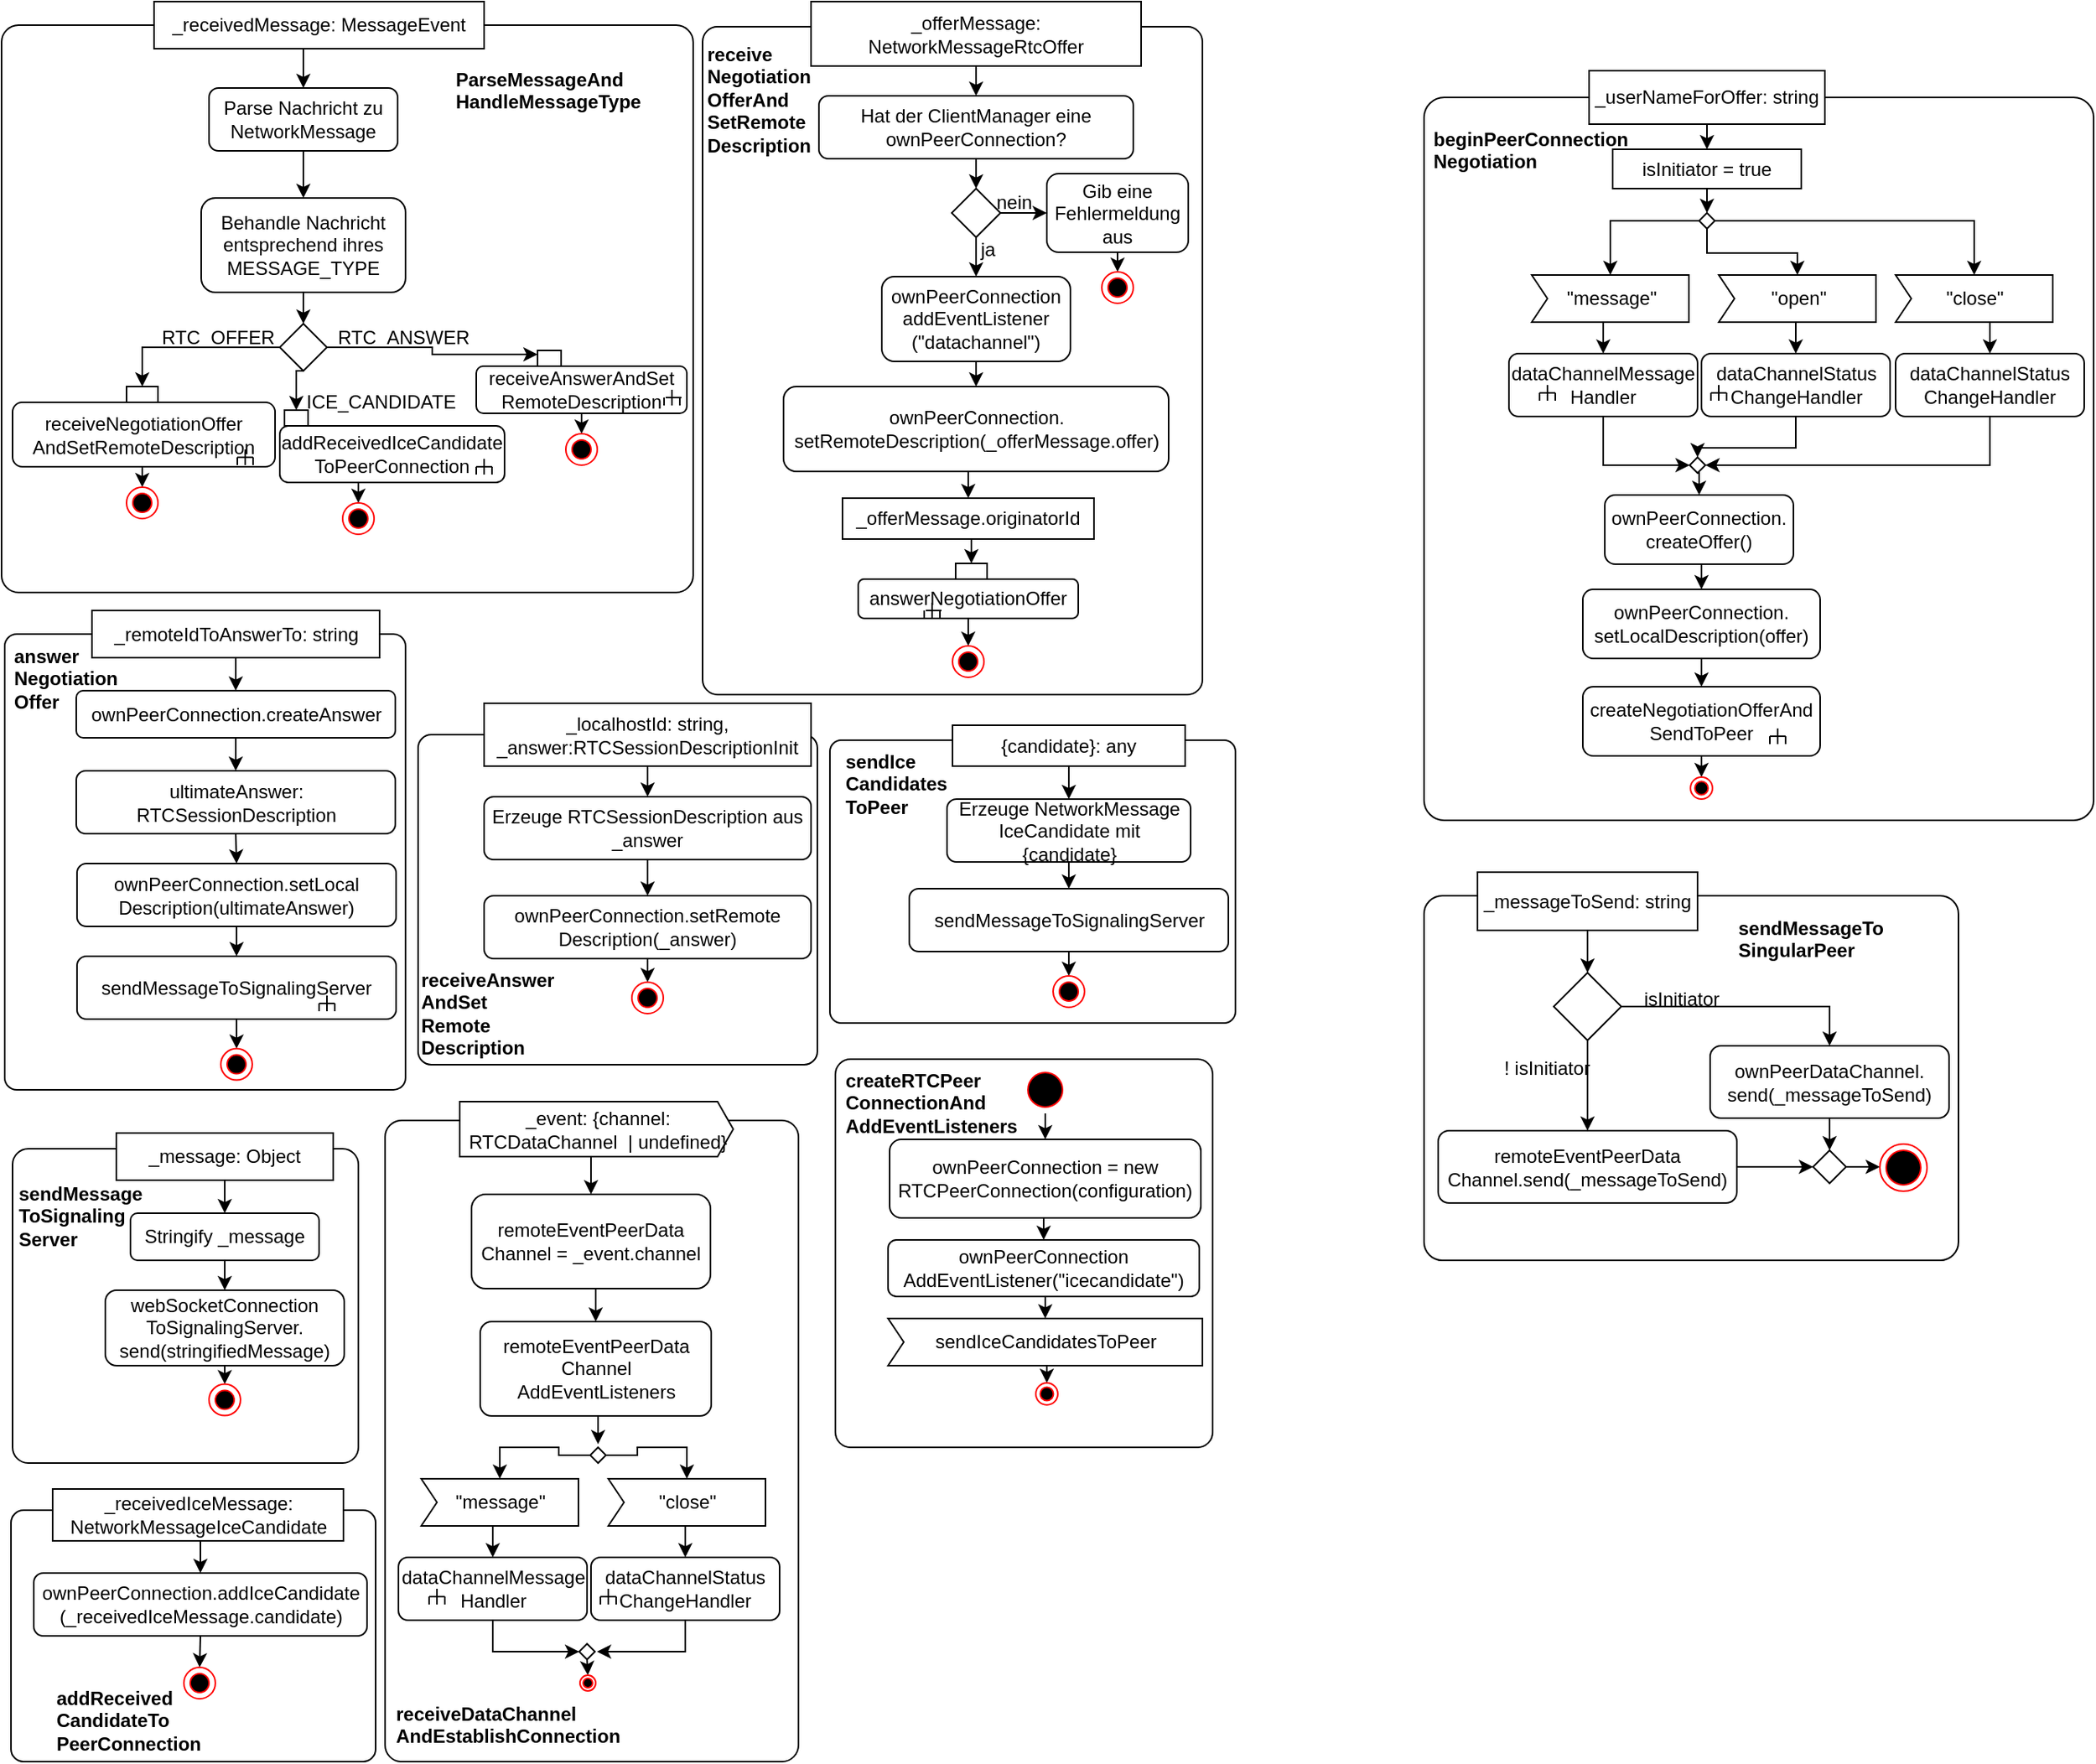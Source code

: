 <mxfile pages="1" version="11.2.4" type="google"><diagram id="v78MbLaCxwFrmOXoWs6y" name="Page-1"><mxGraphModel dx="2743" dy="1468" grid="1" gridSize="10" guides="1" tooltips="1" connect="1" arrows="1" fold="1" page="1" pageScale="1" pageWidth="827" pageHeight="1169" math="0" shadow="0"><root><mxCell id="0"/><mxCell id="1" parent="0"/><mxCell id="bzcIGrqQ9tr8LsiDUpLq-304" value="" style="rounded=1;whiteSpace=wrap;html=1;arcSize=5;" vertex="1" parent="1"><mxGeometry x="920" y="589" width="340" height="232" as="geometry"/></mxCell><mxCell id="bzcIGrqQ9tr8LsiDUpLq-287" value="" style="rounded=1;whiteSpace=wrap;html=1;arcSize=3;" vertex="1" parent="1"><mxGeometry x="920" y="81" width="426" height="460" as="geometry"/></mxCell><mxCell id="bzcIGrqQ9tr8LsiDUpLq-186" value="" style="rounded=1;whiteSpace=wrap;html=1;arcSize=4;" vertex="1" parent="1"><mxGeometry x="545.5" y="693" width="240" height="247" as="geometry"/></mxCell><mxCell id="bzcIGrqQ9tr8LsiDUpLq-171" value="" style="rounded=1;whiteSpace=wrap;html=1;arcSize=4;" vertex="1" parent="1"><mxGeometry x="259" y="732" width="263" height="408" as="geometry"/></mxCell><mxCell id="bzcIGrqQ9tr8LsiDUpLq-132" value="" style="rounded=1;whiteSpace=wrap;html=1;arcSize=5;" vertex="1" parent="1"><mxGeometry x="21" y="980" width="232" height="160" as="geometry"/></mxCell><mxCell id="bzcIGrqQ9tr8LsiDUpLq-124" value="" style="rounded=1;whiteSpace=wrap;html=1;arcSize=4;" vertex="1" parent="1"><mxGeometry x="542" y="490" width="258" height="180" as="geometry"/></mxCell><mxCell id="bzcIGrqQ9tr8LsiDUpLq-114" value="" style="rounded=1;whiteSpace=wrap;html=1;arcSize=4;" vertex="1" parent="1"><mxGeometry x="280" y="486.5" width="254" height="210" as="geometry"/></mxCell><mxCell id="bzcIGrqQ9tr8LsiDUpLq-105" value="" style="rounded=1;whiteSpace=wrap;html=1;arcSize=5;" vertex="1" parent="1"><mxGeometry x="22" y="750" width="220" height="200" as="geometry"/></mxCell><mxCell id="bzcIGrqQ9tr8LsiDUpLq-95" value="" style="rounded=1;whiteSpace=wrap;html=1;arcSize=3;" vertex="1" parent="1"><mxGeometry x="17" y="422.5" width="255" height="290" as="geometry"/></mxCell><mxCell id="bzcIGrqQ9tr8LsiDUpLq-77" value="" style="rounded=1;whiteSpace=wrap;html=1;arcSize=3;" vertex="1" parent="1"><mxGeometry x="461" y="36" width="318" height="425" as="geometry"/></mxCell><mxCell id="bzcIGrqQ9tr8LsiDUpLq-45" value="" style="rounded=1;whiteSpace=wrap;html=1;arcSize=3;" vertex="1" parent="1"><mxGeometry x="15" y="35" width="440" height="361" as="geometry"/></mxCell><mxCell id="bzcIGrqQ9tr8LsiDUpLq-3" style="edgeStyle=orthogonalEdgeStyle;rounded=0;orthogonalLoop=1;jettySize=auto;html=1;exitX=0.5;exitY=1;exitDx=0;exitDy=0;entryX=0.5;entryY=0;entryDx=0;entryDy=0;fontSize=12;" edge="1" parent="1" source="bzcIGrqQ9tr8LsiDUpLq-4" target="bzcIGrqQ9tr8LsiDUpLq-6"><mxGeometry relative="1" as="geometry"/></mxCell><mxCell id="bzcIGrqQ9tr8LsiDUpLq-4" value="_receivedMessage: MessageEvent" style="rounded=0;whiteSpace=wrap;html=1;fontSize=12;" vertex="1" parent="1"><mxGeometry x="112" y="20" width="210" height="30" as="geometry"/></mxCell><mxCell id="bzcIGrqQ9tr8LsiDUpLq-5" style="edgeStyle=orthogonalEdgeStyle;rounded=0;orthogonalLoop=1;jettySize=auto;html=1;exitX=0.5;exitY=1;exitDx=0;exitDy=0;entryX=0.5;entryY=0;entryDx=0;entryDy=0;fontSize=12;" edge="1" parent="1" source="bzcIGrqQ9tr8LsiDUpLq-6" target="bzcIGrqQ9tr8LsiDUpLq-8"><mxGeometry relative="1" as="geometry"/></mxCell><mxCell id="bzcIGrqQ9tr8LsiDUpLq-6" value="Parse Nachricht zu NetworkMessage" style="rounded=1;whiteSpace=wrap;html=1;fontSize=12;" vertex="1" parent="1"><mxGeometry x="147" y="75" width="120" height="40" as="geometry"/></mxCell><mxCell id="bzcIGrqQ9tr8LsiDUpLq-7" style="edgeStyle=orthogonalEdgeStyle;rounded=0;orthogonalLoop=1;jettySize=auto;html=1;exitX=0.5;exitY=1;exitDx=0;exitDy=0;entryX=0.5;entryY=0;entryDx=0;entryDy=0;fontSize=12;" edge="1" parent="1" source="bzcIGrqQ9tr8LsiDUpLq-8" target="bzcIGrqQ9tr8LsiDUpLq-12"><mxGeometry relative="1" as="geometry"/></mxCell><mxCell id="bzcIGrqQ9tr8LsiDUpLq-8" value="Behandle Nachricht entsprechend ihres MESSAGE_TYPE" style="rounded=1;whiteSpace=wrap;html=1;fontSize=12;" vertex="1" parent="1"><mxGeometry x="142" y="145" width="130" height="60" as="geometry"/></mxCell><mxCell id="bzcIGrqQ9tr8LsiDUpLq-9" style="edgeStyle=orthogonalEdgeStyle;rounded=0;orthogonalLoop=1;jettySize=auto;html=1;exitX=0;exitY=0.5;exitDx=0;exitDy=0;entryX=0.5;entryY=0;entryDx=0;entryDy=0;fontSize=12;" edge="1" parent="1" source="bzcIGrqQ9tr8LsiDUpLq-12" target="bzcIGrqQ9tr8LsiDUpLq-16"><mxGeometry relative="1" as="geometry"/></mxCell><mxCell id="bzcIGrqQ9tr8LsiDUpLq-10" style="edgeStyle=orthogonalEdgeStyle;rounded=0;orthogonalLoop=1;jettySize=auto;html=1;exitX=0.5;exitY=1;exitDx=0;exitDy=0;entryX=0.5;entryY=0;entryDx=0;entryDy=0;fontSize=12;" edge="1" parent="1" source="bzcIGrqQ9tr8LsiDUpLq-12" target="bzcIGrqQ9tr8LsiDUpLq-43"><mxGeometry relative="1" as="geometry"/></mxCell><mxCell id="bzcIGrqQ9tr8LsiDUpLq-44" style="edgeStyle=orthogonalEdgeStyle;rounded=0;orthogonalLoop=1;jettySize=auto;html=1;exitX=1;exitY=0.5;exitDx=0;exitDy=0;entryX=0;entryY=0.25;entryDx=0;entryDy=0;" edge="1" parent="1" source="bzcIGrqQ9tr8LsiDUpLq-12" target="bzcIGrqQ9tr8LsiDUpLq-42"><mxGeometry relative="1" as="geometry"/></mxCell><mxCell id="bzcIGrqQ9tr8LsiDUpLq-12" value="" style="rhombus;whiteSpace=wrap;html=1;fontSize=12;" vertex="1" parent="1"><mxGeometry x="192" y="225" width="30" height="30" as="geometry"/></mxCell><mxCell id="bzcIGrqQ9tr8LsiDUpLq-13" value="RTC_OFFER" style="text;html=1;resizable=0;points=[];autosize=1;align=left;verticalAlign=top;spacingTop=-4;fontSize=12;" vertex="1" parent="1"><mxGeometry x="114.5" y="224" width="80" height="20" as="geometry"/></mxCell><mxCell id="bzcIGrqQ9tr8LsiDUpLq-14" style="edgeStyle=orthogonalEdgeStyle;rounded=0;orthogonalLoop=1;jettySize=auto;html=1;exitX=0.5;exitY=1;exitDx=0;exitDy=0;entryX=0.5;entryY=0;entryDx=0;entryDy=0;fontSize=12;" edge="1" parent="1" source="bzcIGrqQ9tr8LsiDUpLq-15" target="bzcIGrqQ9tr8LsiDUpLq-22"><mxGeometry relative="1" as="geometry"/></mxCell><mxCell id="bzcIGrqQ9tr8LsiDUpLq-15" value="&lt;div&gt;receiveNegotiationOffer&lt;/div&gt;&lt;div&gt;AndSetRemoteDescription&lt;br&gt;&lt;/div&gt;" style="rounded=1;whiteSpace=wrap;html=1;fontSize=12;" vertex="1" parent="1"><mxGeometry x="22" y="275" width="167" height="41" as="geometry"/></mxCell><mxCell id="bzcIGrqQ9tr8LsiDUpLq-16" value="" style="rounded=0;whiteSpace=wrap;html=1;fontSize=12;" vertex="1" parent="1"><mxGeometry x="94.5" y="265" width="20" height="10" as="geometry"/></mxCell><mxCell id="bzcIGrqQ9tr8LsiDUpLq-22" value="" style="ellipse;html=1;shape=endState;fillColor=#000000;strokeColor=#ff0000;fontSize=12;" vertex="1" parent="1"><mxGeometry x="94.5" y="329" width="20" height="20" as="geometry"/></mxCell><mxCell id="bzcIGrqQ9tr8LsiDUpLq-23" value="ICE_CANDIDATE" style="text;html=1;resizable=0;points=[];autosize=1;align=left;verticalAlign=top;spacingTop=-4;fontSize=12;" vertex="1" parent="1"><mxGeometry x="207" y="265" width="100" height="20" as="geometry"/></mxCell><mxCell id="bzcIGrqQ9tr8LsiDUpLq-24" style="edgeStyle=orthogonalEdgeStyle;rounded=0;orthogonalLoop=1;jettySize=auto;html=1;exitX=0.5;exitY=1;exitDx=0;exitDy=0;entryX=0.5;entryY=0;entryDx=0;entryDy=0;fontSize=12;" edge="1" parent="1" source="bzcIGrqQ9tr8LsiDUpLq-25" target="bzcIGrqQ9tr8LsiDUpLq-31"><mxGeometry relative="1" as="geometry"/></mxCell><mxCell id="bzcIGrqQ9tr8LsiDUpLq-25" value="&lt;div&gt;addReceivedIceCandidate&lt;/div&gt;&lt;div&gt;ToPeerConnection&lt;br&gt;&lt;/div&gt;" style="rounded=1;whiteSpace=wrap;html=1;fontSize=12;" vertex="1" parent="1"><mxGeometry x="192" y="290" width="143" height="36" as="geometry"/></mxCell><mxCell id="bzcIGrqQ9tr8LsiDUpLq-26" value="" style="group" vertex="1" connectable="0" parent="1"><mxGeometry x="317" y="311" width="10" height="10" as="geometry"/></mxCell><mxCell id="bzcIGrqQ9tr8LsiDUpLq-27" value="" style="endArrow=none;html=1;fontSize=12;" edge="1" parent="bzcIGrqQ9tr8LsiDUpLq-26"><mxGeometry width="50" height="50" relative="1" as="geometry"><mxPoint x="5" y="10" as="sourcePoint"/><mxPoint x="5" as="targetPoint"/></mxGeometry></mxCell><mxCell id="bzcIGrqQ9tr8LsiDUpLq-28" value="" style="endArrow=none;html=1;fontSize=12;" edge="1" parent="bzcIGrqQ9tr8LsiDUpLq-26"><mxGeometry width="50" height="50" relative="1" as="geometry"><mxPoint y="5" as="sourcePoint"/><mxPoint x="10" y="5" as="targetPoint"/></mxGeometry></mxCell><mxCell id="bzcIGrqQ9tr8LsiDUpLq-29" value="" style="endArrow=none;html=1;fontSize=12;" edge="1" parent="bzcIGrqQ9tr8LsiDUpLq-26"><mxGeometry width="50" height="50" relative="1" as="geometry"><mxPoint x="10" y="10" as="sourcePoint"/><mxPoint x="10" y="5" as="targetPoint"/></mxGeometry></mxCell><mxCell id="bzcIGrqQ9tr8LsiDUpLq-30" value="" style="endArrow=none;html=1;fontSize=12;" edge="1" parent="bzcIGrqQ9tr8LsiDUpLq-26"><mxGeometry width="50" height="50" relative="1" as="geometry"><mxPoint y="10" as="sourcePoint"/><mxPoint y="5" as="targetPoint"/></mxGeometry></mxCell><mxCell id="bzcIGrqQ9tr8LsiDUpLq-31" value="" style="ellipse;html=1;shape=endState;fillColor=#000000;strokeColor=#ff0000;fontSize=12;" vertex="1" parent="1"><mxGeometry x="232" y="339" width="20" height="20" as="geometry"/></mxCell><mxCell id="bzcIGrqQ9tr8LsiDUpLq-32" value="RTC_ANSWER" style="text;html=1;resizable=0;points=[];autosize=1;align=left;verticalAlign=top;spacingTop=-4;fontSize=12;" vertex="1" parent="1"><mxGeometry x="227" y="224" width="90" height="20" as="geometry"/></mxCell><mxCell id="bzcIGrqQ9tr8LsiDUpLq-33" style="edgeStyle=orthogonalEdgeStyle;rounded=0;orthogonalLoop=1;jettySize=auto;html=1;exitX=0.5;exitY=1;exitDx=0;exitDy=0;entryX=0.5;entryY=0;entryDx=0;entryDy=0;fontSize=12;" edge="1" parent="1" source="bzcIGrqQ9tr8LsiDUpLq-34" target="bzcIGrqQ9tr8LsiDUpLq-40"><mxGeometry relative="1" as="geometry"/></mxCell><mxCell id="bzcIGrqQ9tr8LsiDUpLq-34" value="&lt;div&gt;receiveAnswerAndSet&lt;/div&gt;&lt;div&gt;RemoteDescription&lt;br&gt;&lt;/div&gt;" style="rounded=1;whiteSpace=wrap;html=1;fontSize=12;" vertex="1" parent="1"><mxGeometry x="317" y="252" width="134" height="30" as="geometry"/></mxCell><mxCell id="bzcIGrqQ9tr8LsiDUpLq-35" value="" style="group" vertex="1" connectable="0" parent="1"><mxGeometry x="436.5" y="267" width="10" height="10" as="geometry"/></mxCell><mxCell id="bzcIGrqQ9tr8LsiDUpLq-36" value="" style="endArrow=none;html=1;fontSize=12;" edge="1" parent="bzcIGrqQ9tr8LsiDUpLq-35"><mxGeometry width="50" height="50" relative="1" as="geometry"><mxPoint x="5" y="10" as="sourcePoint"/><mxPoint x="5" as="targetPoint"/></mxGeometry></mxCell><mxCell id="bzcIGrqQ9tr8LsiDUpLq-37" value="" style="endArrow=none;html=1;fontSize=12;" edge="1" parent="bzcIGrqQ9tr8LsiDUpLq-35"><mxGeometry width="50" height="50" relative="1" as="geometry"><mxPoint x="1" y="5" as="sourcePoint"/><mxPoint x="11" y="5" as="targetPoint"/></mxGeometry></mxCell><mxCell id="bzcIGrqQ9tr8LsiDUpLq-38" value="" style="endArrow=none;html=1;fontSize=12;" edge="1" parent="bzcIGrqQ9tr8LsiDUpLq-35"><mxGeometry width="50" height="50" relative="1" as="geometry"><mxPoint x="10" y="10" as="sourcePoint"/><mxPoint x="10" y="5" as="targetPoint"/></mxGeometry></mxCell><mxCell id="bzcIGrqQ9tr8LsiDUpLq-39" value="" style="endArrow=none;html=1;fontSize=12;" edge="1" parent="bzcIGrqQ9tr8LsiDUpLq-35"><mxGeometry width="50" height="50" relative="1" as="geometry"><mxPoint y="10" as="sourcePoint"/><mxPoint y="5" as="targetPoint"/></mxGeometry></mxCell><mxCell id="bzcIGrqQ9tr8LsiDUpLq-40" value="" style="ellipse;html=1;shape=endState;fillColor=#000000;strokeColor=#ff0000;fontSize=12;" vertex="1" parent="1"><mxGeometry x="374" y="295" width="20" height="20" as="geometry"/></mxCell><mxCell id="bzcIGrqQ9tr8LsiDUpLq-41" value="&lt;div&gt;&lt;b&gt;ParseMessageAnd&lt;/b&gt;&lt;/div&gt;&lt;div&gt;&lt;b&gt;HandleMessageType&lt;/b&gt;&lt;/div&gt;" style="text;html=1;resizable=0;points=[];autosize=1;align=left;verticalAlign=top;spacingTop=-4;fontSize=12;" vertex="1" parent="1"><mxGeometry x="302" y="60" width="140" height="30" as="geometry"/></mxCell><mxCell id="bzcIGrqQ9tr8LsiDUpLq-42" value="" style="rounded=0;whiteSpace=wrap;html=1;fontSize=12;" vertex="1" parent="1"><mxGeometry x="356" y="242" width="15" height="10" as="geometry"/></mxCell><mxCell id="bzcIGrqQ9tr8LsiDUpLq-43" value="" style="rounded=0;whiteSpace=wrap;html=1;fontSize=12;" vertex="1" parent="1"><mxGeometry x="195" y="280" width="15" height="10" as="geometry"/></mxCell><mxCell id="bzcIGrqQ9tr8LsiDUpLq-17" value="" style="group" vertex="1" connectable="0" parent="1"><mxGeometry x="165" y="305" width="10" height="10" as="geometry"/></mxCell><mxCell id="bzcIGrqQ9tr8LsiDUpLq-18" value="" style="endArrow=none;html=1;fontSize=12;" edge="1" parent="bzcIGrqQ9tr8LsiDUpLq-17"><mxGeometry width="50" height="50" relative="1" as="geometry"><mxPoint x="5" y="10" as="sourcePoint"/><mxPoint x="5" as="targetPoint"/></mxGeometry></mxCell><mxCell id="bzcIGrqQ9tr8LsiDUpLq-19" value="" style="endArrow=none;html=1;fontSize=12;" edge="1" parent="bzcIGrqQ9tr8LsiDUpLq-17"><mxGeometry width="50" height="50" relative="1" as="geometry"><mxPoint y="5" as="sourcePoint"/><mxPoint x="10" y="5" as="targetPoint"/></mxGeometry></mxCell><mxCell id="bzcIGrqQ9tr8LsiDUpLq-20" value="" style="endArrow=none;html=1;fontSize=12;" edge="1" parent="bzcIGrqQ9tr8LsiDUpLq-17"><mxGeometry width="50" height="50" relative="1" as="geometry"><mxPoint x="10" y="10" as="sourcePoint"/><mxPoint x="10" y="5" as="targetPoint"/></mxGeometry></mxCell><mxCell id="bzcIGrqQ9tr8LsiDUpLq-21" value="" style="endArrow=none;html=1;fontSize=12;" edge="1" parent="bzcIGrqQ9tr8LsiDUpLq-17"><mxGeometry width="50" height="50" relative="1" as="geometry"><mxPoint y="10" as="sourcePoint"/><mxPoint y="5" as="targetPoint"/></mxGeometry></mxCell><mxCell id="bzcIGrqQ9tr8LsiDUpLq-58" style="edgeStyle=orthogonalEdgeStyle;rounded=0;orthogonalLoop=1;jettySize=auto;html=1;exitX=0.5;exitY=1;exitDx=0;exitDy=0;entryX=0.5;entryY=0;entryDx=0;entryDy=0;" edge="1" parent="1" source="bzcIGrqQ9tr8LsiDUpLq-46" target="bzcIGrqQ9tr8LsiDUpLq-49"><mxGeometry relative="1" as="geometry"/></mxCell><mxCell id="bzcIGrqQ9tr8LsiDUpLq-46" value="_offerMessage: NetworkMessageRtcOffer" style="rounded=0;whiteSpace=wrap;html=1;fontSize=12;" vertex="1" parent="1"><mxGeometry x="530" y="20" width="210" height="41" as="geometry"/></mxCell><mxCell id="bzcIGrqQ9tr8LsiDUpLq-57" style="edgeStyle=orthogonalEdgeStyle;rounded=0;orthogonalLoop=1;jettySize=auto;html=1;exitX=0.5;exitY=1;exitDx=0;exitDy=0;entryX=0.5;entryY=0;entryDx=0;entryDy=0;" edge="1" parent="1" source="bzcIGrqQ9tr8LsiDUpLq-49" target="bzcIGrqQ9tr8LsiDUpLq-50"><mxGeometry relative="1" as="geometry"/></mxCell><mxCell id="bzcIGrqQ9tr8LsiDUpLq-49" value="Hat der ClientManager eine ownPeerConnection?" style="rounded=1;whiteSpace=wrap;html=1;" vertex="1" parent="1"><mxGeometry x="535" y="80" width="200" height="40" as="geometry"/></mxCell><mxCell id="bzcIGrqQ9tr8LsiDUpLq-55" style="edgeStyle=orthogonalEdgeStyle;rounded=0;orthogonalLoop=1;jettySize=auto;html=1;exitX=1;exitY=0.5;exitDx=0;exitDy=0;entryX=0;entryY=0.5;entryDx=0;entryDy=0;" edge="1" parent="1" source="bzcIGrqQ9tr8LsiDUpLq-50" target="bzcIGrqQ9tr8LsiDUpLq-52"><mxGeometry relative="1" as="geometry"/></mxCell><mxCell id="bzcIGrqQ9tr8LsiDUpLq-61" style="edgeStyle=orthogonalEdgeStyle;rounded=0;orthogonalLoop=1;jettySize=auto;html=1;exitX=0.5;exitY=1;exitDx=0;exitDy=0;entryX=0.5;entryY=0;entryDx=0;entryDy=0;" edge="1" parent="1" source="bzcIGrqQ9tr8LsiDUpLq-50" target="bzcIGrqQ9tr8LsiDUpLq-60"><mxGeometry relative="1" as="geometry"/></mxCell><mxCell id="bzcIGrqQ9tr8LsiDUpLq-50" value="" style="rhombus;whiteSpace=wrap;html=1;" vertex="1" parent="1"><mxGeometry x="619.5" y="139" width="31" height="31" as="geometry"/></mxCell><mxCell id="bzcIGrqQ9tr8LsiDUpLq-51" value="nein" style="text;html=1;resizable=0;points=[];autosize=1;align=left;verticalAlign=top;spacingTop=-4;" vertex="1" parent="1"><mxGeometry x="645.5" y="138" width="40" height="20" as="geometry"/></mxCell><mxCell id="bzcIGrqQ9tr8LsiDUpLq-54" style="edgeStyle=orthogonalEdgeStyle;rounded=0;orthogonalLoop=1;jettySize=auto;html=1;exitX=0.5;exitY=1;exitDx=0;exitDy=0;entryX=0.5;entryY=0;entryDx=0;entryDy=0;" edge="1" parent="1" source="bzcIGrqQ9tr8LsiDUpLq-52" target="bzcIGrqQ9tr8LsiDUpLq-53"><mxGeometry relative="1" as="geometry"/></mxCell><mxCell id="bzcIGrqQ9tr8LsiDUpLq-52" value="&lt;div&gt;Gib eine Fehlermeldung aus&lt;br&gt;&lt;/div&gt;" style="rounded=1;whiteSpace=wrap;html=1;" vertex="1" parent="1"><mxGeometry x="680" y="129.5" width="90" height="50" as="geometry"/></mxCell><mxCell id="bzcIGrqQ9tr8LsiDUpLq-53" value="" style="ellipse;html=1;shape=endState;fillColor=#000000;strokeColor=#ff0000;fontSize=12;" vertex="1" parent="1"><mxGeometry x="715" y="192" width="20" height="20" as="geometry"/></mxCell><mxCell id="bzcIGrqQ9tr8LsiDUpLq-59" value="ja" style="text;html=1;resizable=0;points=[];autosize=1;align=left;verticalAlign=top;spacingTop=-4;" vertex="1" parent="1"><mxGeometry x="636" y="168" width="20" height="20" as="geometry"/></mxCell><mxCell id="bzcIGrqQ9tr8LsiDUpLq-63" style="edgeStyle=orthogonalEdgeStyle;rounded=0;orthogonalLoop=1;jettySize=auto;html=1;exitX=0.5;exitY=1;exitDx=0;exitDy=0;entryX=0.5;entryY=0;entryDx=0;entryDy=0;" edge="1" parent="1" source="bzcIGrqQ9tr8LsiDUpLq-60" target="bzcIGrqQ9tr8LsiDUpLq-62"><mxGeometry relative="1" as="geometry"/></mxCell><mxCell id="bzcIGrqQ9tr8LsiDUpLq-60" value="&lt;div&gt;ownPeerConnection&lt;/div&gt;&lt;div&gt;addEventListener&lt;/div&gt;&lt;div&gt;(&quot;datachannel&quot;)&lt;br&gt;&lt;/div&gt;" style="rounded=1;whiteSpace=wrap;html=1;" vertex="1" parent="1"><mxGeometry x="575" y="195" width="120" height="54" as="geometry"/></mxCell><mxCell id="bzcIGrqQ9tr8LsiDUpLq-74" style="edgeStyle=orthogonalEdgeStyle;rounded=0;orthogonalLoop=1;jettySize=auto;html=1;exitX=0.5;exitY=1;exitDx=0;exitDy=0;entryX=0.5;entryY=0;entryDx=0;entryDy=0;" edge="1" parent="1" source="bzcIGrqQ9tr8LsiDUpLq-62" target="bzcIGrqQ9tr8LsiDUpLq-71"><mxGeometry relative="1" as="geometry"/></mxCell><mxCell id="bzcIGrqQ9tr8LsiDUpLq-62" value="&lt;div&gt;ownPeerConnection.&lt;/div&gt;&lt;div&gt;setRemoteDescription(_offerMessage.offer)&lt;/div&gt;" style="rounded=1;whiteSpace=wrap;html=1;" vertex="1" parent="1"><mxGeometry x="512.5" y="265" width="245" height="54" as="geometry"/></mxCell><mxCell id="bzcIGrqQ9tr8LsiDUpLq-76" style="edgeStyle=orthogonalEdgeStyle;rounded=0;orthogonalLoop=1;jettySize=auto;html=1;exitX=0.5;exitY=1;exitDx=0;exitDy=0;entryX=0.5;entryY=0;entryDx=0;entryDy=0;" edge="1" parent="1" source="bzcIGrqQ9tr8LsiDUpLq-64" target="bzcIGrqQ9tr8LsiDUpLq-75"><mxGeometry relative="1" as="geometry"/></mxCell><mxCell id="bzcIGrqQ9tr8LsiDUpLq-64" value="answerNegotiationOffer" style="rounded=1;whiteSpace=wrap;html=1;" vertex="1" parent="1"><mxGeometry x="560" y="387.5" width="140" height="25" as="geometry"/></mxCell><mxCell id="bzcIGrqQ9tr8LsiDUpLq-65" value="" style="group" vertex="1" connectable="0" parent="1"><mxGeometry x="602" y="402.5" width="10" height="10" as="geometry"/></mxCell><mxCell id="bzcIGrqQ9tr8LsiDUpLq-66" value="" style="endArrow=none;html=1;fontSize=12;" edge="1" parent="bzcIGrqQ9tr8LsiDUpLq-65"><mxGeometry width="50" height="50" relative="1" as="geometry"><mxPoint x="5" y="10" as="sourcePoint"/><mxPoint x="5" as="targetPoint"/></mxGeometry></mxCell><mxCell id="bzcIGrqQ9tr8LsiDUpLq-67" value="" style="endArrow=none;html=1;fontSize=12;" edge="1" parent="bzcIGrqQ9tr8LsiDUpLq-65"><mxGeometry width="50" height="50" relative="1" as="geometry"><mxPoint x="1" y="5" as="sourcePoint"/><mxPoint x="11" y="5" as="targetPoint"/></mxGeometry></mxCell><mxCell id="bzcIGrqQ9tr8LsiDUpLq-68" value="" style="endArrow=none;html=1;fontSize=12;" edge="1" parent="bzcIGrqQ9tr8LsiDUpLq-65"><mxGeometry width="50" height="50" relative="1" as="geometry"><mxPoint x="10" y="10" as="sourcePoint"/><mxPoint x="10" y="5" as="targetPoint"/></mxGeometry></mxCell><mxCell id="bzcIGrqQ9tr8LsiDUpLq-69" value="" style="endArrow=none;html=1;fontSize=12;" edge="1" parent="bzcIGrqQ9tr8LsiDUpLq-65"><mxGeometry width="50" height="50" relative="1" as="geometry"><mxPoint y="10" as="sourcePoint"/><mxPoint y="5" as="targetPoint"/></mxGeometry></mxCell><mxCell id="bzcIGrqQ9tr8LsiDUpLq-73" style="edgeStyle=orthogonalEdgeStyle;rounded=0;orthogonalLoop=1;jettySize=auto;html=1;exitX=0.5;exitY=1;exitDx=0;exitDy=0;entryX=0.5;entryY=0;entryDx=0;entryDy=0;" edge="1" parent="1" source="bzcIGrqQ9tr8LsiDUpLq-71" target="bzcIGrqQ9tr8LsiDUpLq-72"><mxGeometry relative="1" as="geometry"/></mxCell><mxCell id="bzcIGrqQ9tr8LsiDUpLq-71" value="_offerMessage.originatorId" style="rounded=0;whiteSpace=wrap;html=1;" vertex="1" parent="1"><mxGeometry x="550" y="336" width="160" height="26" as="geometry"/></mxCell><mxCell id="bzcIGrqQ9tr8LsiDUpLq-72" value="" style="rounded=0;whiteSpace=wrap;html=1;" vertex="1" parent="1"><mxGeometry x="622" y="377.5" width="20" height="10" as="geometry"/></mxCell><mxCell id="bzcIGrqQ9tr8LsiDUpLq-75" value="" style="ellipse;html=1;shape=endState;fillColor=#000000;strokeColor=#ff0000;fontSize=12;" vertex="1" parent="1"><mxGeometry x="620" y="430" width="20" height="20" as="geometry"/></mxCell><mxCell id="bzcIGrqQ9tr8LsiDUpLq-78" value="&lt;div&gt;&lt;b&gt;receive&lt;/b&gt;&lt;/div&gt;&lt;div&gt;&lt;b&gt;Negotiation&lt;/b&gt;&lt;/div&gt;&lt;div&gt;&lt;b&gt;OfferAnd&lt;/b&gt;&lt;/div&gt;&lt;div&gt;&lt;b&gt;SetRemote&lt;/b&gt;&lt;/div&gt;&lt;div&gt;&lt;b&gt;Description&lt;br&gt;&lt;/b&gt;&lt;/div&gt;" style="text;html=1;resizable=0;points=[];autosize=1;align=left;verticalAlign=top;spacingTop=-4;" vertex="1" parent="1"><mxGeometry x="462" y="44" width="90" height="70" as="geometry"/></mxCell><mxCell id="bzcIGrqQ9tr8LsiDUpLq-81" style="edgeStyle=orthogonalEdgeStyle;rounded=0;orthogonalLoop=1;jettySize=auto;html=1;exitX=0.5;exitY=1;exitDx=0;exitDy=0;entryX=0.5;entryY=0;entryDx=0;entryDy=0;" edge="1" parent="1" source="bzcIGrqQ9tr8LsiDUpLq-79" target="bzcIGrqQ9tr8LsiDUpLq-80"><mxGeometry relative="1" as="geometry"/></mxCell><mxCell id="bzcIGrqQ9tr8LsiDUpLq-79" value="_remoteIdToAnswerTo: string" style="rounded=0;whiteSpace=wrap;html=1;fontSize=12;" vertex="1" parent="1"><mxGeometry x="72.5" y="407.5" width="183" height="30" as="geometry"/></mxCell><mxCell id="bzcIGrqQ9tr8LsiDUpLq-83" style="edgeStyle=orthogonalEdgeStyle;rounded=0;orthogonalLoop=1;jettySize=auto;html=1;exitX=0.5;exitY=1;exitDx=0;exitDy=0;entryX=0.5;entryY=0;entryDx=0;entryDy=0;" edge="1" parent="1" source="bzcIGrqQ9tr8LsiDUpLq-80" target="bzcIGrqQ9tr8LsiDUpLq-82"><mxGeometry relative="1" as="geometry"/></mxCell><mxCell id="bzcIGrqQ9tr8LsiDUpLq-80" value="ownPeerConnection.createAnswer" style="rounded=1;whiteSpace=wrap;html=1;" vertex="1" parent="1"><mxGeometry x="62.5" y="458.5" width="203" height="30" as="geometry"/></mxCell><mxCell id="bzcIGrqQ9tr8LsiDUpLq-85" style="edgeStyle=orthogonalEdgeStyle;rounded=0;orthogonalLoop=1;jettySize=auto;html=1;exitX=0.5;exitY=1;exitDx=0;exitDy=0;entryX=0.5;entryY=0;entryDx=0;entryDy=0;" edge="1" parent="1" source="bzcIGrqQ9tr8LsiDUpLq-82" target="bzcIGrqQ9tr8LsiDUpLq-84"><mxGeometry relative="1" as="geometry"/></mxCell><mxCell id="bzcIGrqQ9tr8LsiDUpLq-82" value="ultimateAnswer: RTCSessionDescription" style="rounded=1;whiteSpace=wrap;html=1;" vertex="1" parent="1"><mxGeometry x="62.5" y="509.5" width="203" height="40" as="geometry"/></mxCell><mxCell id="bzcIGrqQ9tr8LsiDUpLq-87" style="edgeStyle=orthogonalEdgeStyle;rounded=0;orthogonalLoop=1;jettySize=auto;html=1;exitX=0.5;exitY=1;exitDx=0;exitDy=0;entryX=0.5;entryY=0;entryDx=0;entryDy=0;" edge="1" parent="1" source="bzcIGrqQ9tr8LsiDUpLq-84" target="bzcIGrqQ9tr8LsiDUpLq-86"><mxGeometry relative="1" as="geometry"/></mxCell><mxCell id="bzcIGrqQ9tr8LsiDUpLq-84" value="&lt;div&gt;ownPeerConnection.setLocal&lt;/div&gt;&lt;div&gt;Description(ultimateAnswer)&lt;br&gt;&lt;/div&gt;" style="rounded=1;whiteSpace=wrap;html=1;" vertex="1" parent="1"><mxGeometry x="63" y="568.5" width="203" height="40" as="geometry"/></mxCell><mxCell id="bzcIGrqQ9tr8LsiDUpLq-94" style="edgeStyle=orthogonalEdgeStyle;rounded=0;orthogonalLoop=1;jettySize=auto;html=1;exitX=0.5;exitY=1;exitDx=0;exitDy=0;entryX=0.5;entryY=0;entryDx=0;entryDy=0;" edge="1" parent="1" source="bzcIGrqQ9tr8LsiDUpLq-86" target="bzcIGrqQ9tr8LsiDUpLq-93"><mxGeometry relative="1" as="geometry"/></mxCell><mxCell id="bzcIGrqQ9tr8LsiDUpLq-86" value="sendMessageToSignalingServer" style="rounded=1;whiteSpace=wrap;html=1;" vertex="1" parent="1"><mxGeometry x="63" y="627.5" width="203" height="40" as="geometry"/></mxCell><mxCell id="bzcIGrqQ9tr8LsiDUpLq-88" value="" style="group" vertex="1" connectable="0" parent="1"><mxGeometry x="217" y="652.5" width="10" height="10" as="geometry"/></mxCell><mxCell id="bzcIGrqQ9tr8LsiDUpLq-89" value="" style="endArrow=none;html=1;fontSize=12;" edge="1" parent="bzcIGrqQ9tr8LsiDUpLq-88"><mxGeometry width="50" height="50" relative="1" as="geometry"><mxPoint x="5" y="10" as="sourcePoint"/><mxPoint x="5" as="targetPoint"/></mxGeometry></mxCell><mxCell id="bzcIGrqQ9tr8LsiDUpLq-90" value="" style="endArrow=none;html=1;fontSize=12;" edge="1" parent="bzcIGrqQ9tr8LsiDUpLq-88"><mxGeometry width="50" height="50" relative="1" as="geometry"><mxPoint y="5" as="sourcePoint"/><mxPoint x="10" y="5" as="targetPoint"/></mxGeometry></mxCell><mxCell id="bzcIGrqQ9tr8LsiDUpLq-91" value="" style="endArrow=none;html=1;fontSize=12;" edge="1" parent="bzcIGrqQ9tr8LsiDUpLq-88"><mxGeometry width="50" height="50" relative="1" as="geometry"><mxPoint x="10" y="10" as="sourcePoint"/><mxPoint x="10" y="5" as="targetPoint"/></mxGeometry></mxCell><mxCell id="bzcIGrqQ9tr8LsiDUpLq-92" value="" style="endArrow=none;html=1;fontSize=12;" edge="1" parent="bzcIGrqQ9tr8LsiDUpLq-88"><mxGeometry width="50" height="50" relative="1" as="geometry"><mxPoint y="10" as="sourcePoint"/><mxPoint y="5" as="targetPoint"/></mxGeometry></mxCell><mxCell id="bzcIGrqQ9tr8LsiDUpLq-93" value="" style="ellipse;html=1;shape=endState;fillColor=#000000;strokeColor=#ff0000;fontSize=12;" vertex="1" parent="1"><mxGeometry x="154.5" y="686.31" width="20" height="20" as="geometry"/></mxCell><mxCell id="bzcIGrqQ9tr8LsiDUpLq-96" value="&lt;div&gt;&lt;b&gt;answer&lt;/b&gt;&lt;/div&gt;&lt;div&gt;&lt;b&gt;Negotiation&lt;/b&gt;&lt;/div&gt;&lt;div&gt;&lt;b&gt;Offer&lt;br&gt;&lt;/b&gt;&lt;/div&gt;" style="text;html=1;resizable=0;points=[];autosize=1;align=left;verticalAlign=top;spacingTop=-4;" vertex="1" parent="1"><mxGeometry x="21" y="427" width="80" height="40" as="geometry"/></mxCell><mxCell id="bzcIGrqQ9tr8LsiDUpLq-99" style="edgeStyle=orthogonalEdgeStyle;rounded=0;orthogonalLoop=1;jettySize=auto;html=1;exitX=0.5;exitY=1;exitDx=0;exitDy=0;entryX=0.5;entryY=0;entryDx=0;entryDy=0;" edge="1" parent="1" source="bzcIGrqQ9tr8LsiDUpLq-97" target="bzcIGrqQ9tr8LsiDUpLq-98"><mxGeometry relative="1" as="geometry"/></mxCell><mxCell id="bzcIGrqQ9tr8LsiDUpLq-97" value="_message: Object" style="rounded=0;whiteSpace=wrap;html=1;fontSize=12;" vertex="1" parent="1"><mxGeometry x="88" y="740" width="138" height="30" as="geometry"/></mxCell><mxCell id="bzcIGrqQ9tr8LsiDUpLq-102" style="edgeStyle=orthogonalEdgeStyle;rounded=0;orthogonalLoop=1;jettySize=auto;html=1;exitX=0.5;exitY=1;exitDx=0;exitDy=0;entryX=0.5;entryY=0;entryDx=0;entryDy=0;" edge="1" parent="1" source="bzcIGrqQ9tr8LsiDUpLq-98" target="bzcIGrqQ9tr8LsiDUpLq-100"><mxGeometry relative="1" as="geometry"/></mxCell><mxCell id="bzcIGrqQ9tr8LsiDUpLq-98" value="Stringify _message" style="rounded=1;whiteSpace=wrap;html=1;" vertex="1" parent="1"><mxGeometry x="97" y="791" width="120" height="30" as="geometry"/></mxCell><mxCell id="bzcIGrqQ9tr8LsiDUpLq-104" style="edgeStyle=orthogonalEdgeStyle;rounded=0;orthogonalLoop=1;jettySize=auto;html=1;exitX=0.5;exitY=1;exitDx=0;exitDy=0;entryX=0.5;entryY=0;entryDx=0;entryDy=0;" edge="1" parent="1" source="bzcIGrqQ9tr8LsiDUpLq-100" target="bzcIGrqQ9tr8LsiDUpLq-103"><mxGeometry relative="1" as="geometry"/></mxCell><mxCell id="bzcIGrqQ9tr8LsiDUpLq-100" value="&lt;div&gt;webSocketConnection&lt;/div&gt;&lt;div&gt;ToSignalingServer.&lt;/div&gt;&lt;div&gt;send(stringifiedMessage)&lt;br&gt;&lt;/div&gt;" style="rounded=1;whiteSpace=wrap;html=1;" vertex="1" parent="1"><mxGeometry x="81" y="840" width="152" height="48" as="geometry"/></mxCell><mxCell id="bzcIGrqQ9tr8LsiDUpLq-103" value="" style="ellipse;html=1;shape=endState;fillColor=#000000;strokeColor=#ff0000;fontSize=12;" vertex="1" parent="1"><mxGeometry x="147" y="899.81" width="20" height="20" as="geometry"/></mxCell><mxCell id="bzcIGrqQ9tr8LsiDUpLq-106" value="&lt;div&gt;&lt;b&gt;sendMessage&lt;/b&gt;&lt;/div&gt;&lt;div&gt;&lt;b&gt;ToSignaling&lt;/b&gt;&lt;/div&gt;&lt;div&gt;&lt;b&gt;Server&lt;br&gt;&lt;/b&gt;&lt;/div&gt;" style="text;html=1;resizable=0;points=[];autosize=1;align=left;verticalAlign=top;spacingTop=-4;" vertex="1" parent="1"><mxGeometry x="23.5" y="769" width="100" height="40" as="geometry"/></mxCell><mxCell id="bzcIGrqQ9tr8LsiDUpLq-110" style="edgeStyle=orthogonalEdgeStyle;rounded=0;orthogonalLoop=1;jettySize=auto;html=1;exitX=0.5;exitY=1;exitDx=0;exitDy=0;entryX=0.5;entryY=0;entryDx=0;entryDy=0;" edge="1" parent="1" source="bzcIGrqQ9tr8LsiDUpLq-107" target="bzcIGrqQ9tr8LsiDUpLq-108"><mxGeometry relative="1" as="geometry"/></mxCell><mxCell id="bzcIGrqQ9tr8LsiDUpLq-107" value="_localhostId: string, _answer:RTCSessionDescriptionInit" style="rounded=0;whiteSpace=wrap;html=1;fontSize=12;" vertex="1" parent="1"><mxGeometry x="322" y="466.5" width="208" height="40" as="geometry"/></mxCell><mxCell id="bzcIGrqQ9tr8LsiDUpLq-111" style="edgeStyle=orthogonalEdgeStyle;rounded=0;orthogonalLoop=1;jettySize=auto;html=1;exitX=0.5;exitY=1;exitDx=0;exitDy=0;entryX=0.5;entryY=0;entryDx=0;entryDy=0;" edge="1" parent="1" source="bzcIGrqQ9tr8LsiDUpLq-108" target="bzcIGrqQ9tr8LsiDUpLq-109"><mxGeometry relative="1" as="geometry"/></mxCell><mxCell id="bzcIGrqQ9tr8LsiDUpLq-108" value="Erzeuge RTCSessionDescription aus _answer" style="rounded=1;whiteSpace=wrap;html=1;fontSize=12;" vertex="1" parent="1"><mxGeometry x="322" y="526" width="208" height="40" as="geometry"/></mxCell><mxCell id="bzcIGrqQ9tr8LsiDUpLq-113" style="edgeStyle=orthogonalEdgeStyle;rounded=0;orthogonalLoop=1;jettySize=auto;html=1;exitX=0.5;exitY=1;exitDx=0;exitDy=0;entryX=0.5;entryY=0;entryDx=0;entryDy=0;" edge="1" parent="1" source="bzcIGrqQ9tr8LsiDUpLq-109" target="bzcIGrqQ9tr8LsiDUpLq-112"><mxGeometry relative="1" as="geometry"/></mxCell><mxCell id="bzcIGrqQ9tr8LsiDUpLq-109" value="&lt;div&gt;ownPeerConnection.setRemote&lt;/div&gt;&lt;div&gt;Description(_answer)&lt;br&gt;&lt;/div&gt;" style="rounded=1;whiteSpace=wrap;html=1;fontSize=12;" vertex="1" parent="1"><mxGeometry x="322" y="589" width="208" height="40" as="geometry"/></mxCell><mxCell id="bzcIGrqQ9tr8LsiDUpLq-112" value="" style="ellipse;html=1;shape=endState;fillColor=#000000;strokeColor=#ff0000;fontSize=12;" vertex="1" parent="1"><mxGeometry x="416" y="644" width="20" height="20" as="geometry"/></mxCell><mxCell id="bzcIGrqQ9tr8LsiDUpLq-115" value="&lt;div&gt;&lt;b&gt;receiveAnswer&lt;/b&gt;&lt;/div&gt;&lt;div&gt;&lt;b&gt;AndSet&lt;/b&gt;&lt;/div&gt;&lt;div&gt;&lt;b&gt;Remote&lt;/b&gt;&lt;/div&gt;&lt;div&gt;&lt;b&gt;Description&lt;br&gt;&lt;/b&gt;&lt;/div&gt;" style="text;html=1;resizable=0;points=[];autosize=1;align=left;verticalAlign=top;spacingTop=-4;" vertex="1" parent="1"><mxGeometry x="280" y="633" width="110" height="60" as="geometry"/></mxCell><mxCell id="bzcIGrqQ9tr8LsiDUpLq-121" style="edgeStyle=orthogonalEdgeStyle;rounded=0;orthogonalLoop=1;jettySize=auto;html=1;exitX=0.5;exitY=1;exitDx=0;exitDy=0;entryX=0.5;entryY=0;entryDx=0;entryDy=0;" edge="1" parent="1" source="bzcIGrqQ9tr8LsiDUpLq-116" target="bzcIGrqQ9tr8LsiDUpLq-118"><mxGeometry relative="1" as="geometry"/></mxCell><mxCell id="bzcIGrqQ9tr8LsiDUpLq-116" value="{candidate}: any" style="rounded=0;whiteSpace=wrap;html=1;fontSize=12;" vertex="1" parent="1"><mxGeometry x="620" y="480.5" width="148" height="26" as="geometry"/></mxCell><mxCell id="bzcIGrqQ9tr8LsiDUpLq-122" style="edgeStyle=orthogonalEdgeStyle;rounded=0;orthogonalLoop=1;jettySize=auto;html=1;exitX=0.5;exitY=1;exitDx=0;exitDy=0;entryX=0.5;entryY=0;entryDx=0;entryDy=0;" edge="1" parent="1" source="bzcIGrqQ9tr8LsiDUpLq-118" target="bzcIGrqQ9tr8LsiDUpLq-119"><mxGeometry relative="1" as="geometry"/></mxCell><mxCell id="bzcIGrqQ9tr8LsiDUpLq-118" value="&lt;div&gt;Erzeuge NetworkMessage&lt;/div&gt;&lt;div&gt;IceCandidate mit {candidate}&lt;br&gt;&lt;/div&gt;" style="rounded=1;whiteSpace=wrap;html=1;" vertex="1" parent="1"><mxGeometry x="616.5" y="527.5" width="155" height="40" as="geometry"/></mxCell><mxCell id="bzcIGrqQ9tr8LsiDUpLq-123" style="edgeStyle=orthogonalEdgeStyle;rounded=0;orthogonalLoop=1;jettySize=auto;html=1;exitX=0.5;exitY=1;exitDx=0;exitDy=0;entryX=0.5;entryY=0;entryDx=0;entryDy=0;" edge="1" parent="1" source="bzcIGrqQ9tr8LsiDUpLq-119" target="bzcIGrqQ9tr8LsiDUpLq-120"><mxGeometry relative="1" as="geometry"/></mxCell><mxCell id="bzcIGrqQ9tr8LsiDUpLq-119" value="sendMessageToSignalingServer" style="rounded=1;whiteSpace=wrap;html=1;" vertex="1" parent="1"><mxGeometry x="592.5" y="584.5" width="203" height="40" as="geometry"/></mxCell><mxCell id="bzcIGrqQ9tr8LsiDUpLq-120" value="" style="ellipse;html=1;shape=endState;fillColor=#000000;strokeColor=#ff0000;fontSize=12;" vertex="1" parent="1"><mxGeometry x="684" y="640" width="20" height="20" as="geometry"/></mxCell><mxCell id="bzcIGrqQ9tr8LsiDUpLq-125" value="&lt;div&gt;&lt;b&gt;sendIce&lt;/b&gt;&lt;/div&gt;&lt;div&gt;&lt;b&gt;Candidates&lt;/b&gt;&lt;/div&gt;&lt;div&gt;&lt;b&gt;ToPeer&lt;br&gt;&lt;/b&gt;&lt;/div&gt;" style="text;html=1;resizable=0;points=[];autosize=1;align=left;verticalAlign=top;spacingTop=-4;" vertex="1" parent="1"><mxGeometry x="550" y="493.5" width="80" height="40" as="geometry"/></mxCell><mxCell id="bzcIGrqQ9tr8LsiDUpLq-130" style="edgeStyle=orthogonalEdgeStyle;rounded=0;orthogonalLoop=1;jettySize=auto;html=1;exitX=0.5;exitY=1;exitDx=0;exitDy=0;entryX=0.5;entryY=0;entryDx=0;entryDy=0;" edge="1" parent="1" source="bzcIGrqQ9tr8LsiDUpLq-126" target="bzcIGrqQ9tr8LsiDUpLq-127"><mxGeometry relative="1" as="geometry"/></mxCell><mxCell id="bzcIGrqQ9tr8LsiDUpLq-126" value="_receivedIceMessage: NetworkMessageIceCandidate" style="rounded=0;whiteSpace=wrap;html=1;fontSize=12;" vertex="1" parent="1"><mxGeometry x="47.5" y="966.5" width="185" height="33" as="geometry"/></mxCell><mxCell id="bzcIGrqQ9tr8LsiDUpLq-131" style="edgeStyle=orthogonalEdgeStyle;rounded=0;orthogonalLoop=1;jettySize=auto;html=1;exitX=0.5;exitY=1;exitDx=0;exitDy=0;entryX=0.5;entryY=0;entryDx=0;entryDy=0;" edge="1" parent="1" source="bzcIGrqQ9tr8LsiDUpLq-127" target="bzcIGrqQ9tr8LsiDUpLq-128"><mxGeometry relative="1" as="geometry"/></mxCell><mxCell id="bzcIGrqQ9tr8LsiDUpLq-127" value="&lt;div&gt;ownPeerConnection.addIceCandidate&lt;/div&gt;&lt;div&gt;(_receivedIceMessage.candidate)&lt;br&gt;&lt;/div&gt;" style="rounded=1;whiteSpace=wrap;html=1;" vertex="1" parent="1"><mxGeometry x="35.5" y="1020" width="212" height="40" as="geometry"/></mxCell><mxCell id="bzcIGrqQ9tr8LsiDUpLq-128" value="" style="ellipse;html=1;shape=endState;fillColor=#000000;strokeColor=#ff0000;fontSize=12;" vertex="1" parent="1"><mxGeometry x="131" y="1080" width="20" height="20" as="geometry"/></mxCell><mxCell id="bzcIGrqQ9tr8LsiDUpLq-133" value="&lt;div&gt;&lt;b&gt;addReceived&lt;/b&gt;&lt;/div&gt;&lt;div&gt;&lt;b&gt;CandidateTo&lt;/b&gt;&lt;/div&gt;&lt;div&gt;&lt;b&gt;PeerConnection&lt;br&gt;&lt;/b&gt;&lt;/div&gt;" style="text;html=1;resizable=0;points=[];autosize=1;align=left;verticalAlign=top;spacingTop=-4;" vertex="1" parent="1"><mxGeometry x="47.5" y="1090" width="110" height="40" as="geometry"/></mxCell><mxCell id="bzcIGrqQ9tr8LsiDUpLq-140" style="edgeStyle=orthogonalEdgeStyle;rounded=0;orthogonalLoop=1;jettySize=auto;html=1;exitX=0;exitY=0;exitDx=82;exitDy=35;exitPerimeter=0;entryX=0.5;entryY=0;entryDx=0;entryDy=0;" edge="1" parent="1" source="bzcIGrqQ9tr8LsiDUpLq-136" target="bzcIGrqQ9tr8LsiDUpLq-137"><mxGeometry relative="1" as="geometry"/></mxCell><mxCell id="bzcIGrqQ9tr8LsiDUpLq-136" value="&lt;div&gt;_event: {channel: &lt;br&gt;&lt;/div&gt;&lt;div&gt;RTCDataChannel&amp;nbsp; | undefined}&lt;/div&gt;" style="html=1;shadow=0;dashed=0;align=center;verticalAlign=middle;shape=mxgraph.arrows2.arrow;dy=0;dx=10;notch=0;rounded=1;" vertex="1" parent="1"><mxGeometry x="306.5" y="720" width="174" height="35" as="geometry"/></mxCell><mxCell id="bzcIGrqQ9tr8LsiDUpLq-143" style="edgeStyle=orthogonalEdgeStyle;rounded=0;orthogonalLoop=1;jettySize=auto;html=1;exitX=0.5;exitY=1;exitDx=0;exitDy=0;entryX=0.5;entryY=0;entryDx=0;entryDy=0;" edge="1" parent="1" source="bzcIGrqQ9tr8LsiDUpLq-137" target="bzcIGrqQ9tr8LsiDUpLq-141"><mxGeometry relative="1" as="geometry"/></mxCell><mxCell id="bzcIGrqQ9tr8LsiDUpLq-137" value="&lt;div&gt;remoteEventPeerData&lt;/div&gt;&lt;div&gt;Channel = _event.channel&lt;br&gt;&lt;/div&gt;" style="rounded=1;whiteSpace=wrap;html=1;" vertex="1" parent="1"><mxGeometry x="314" y="779" width="152" height="60" as="geometry"/></mxCell><mxCell id="bzcIGrqQ9tr8LsiDUpLq-147" style="edgeStyle=orthogonalEdgeStyle;rounded=0;orthogonalLoop=1;jettySize=auto;html=1;exitX=0.5;exitY=1;exitDx=0;exitDy=0;entryX=0.5;entryY=-0.2;entryDx=0;entryDy=0;entryPerimeter=0;" edge="1" parent="1" source="bzcIGrqQ9tr8LsiDUpLq-141" target="bzcIGrqQ9tr8LsiDUpLq-146"><mxGeometry relative="1" as="geometry"/></mxCell><mxCell id="bzcIGrqQ9tr8LsiDUpLq-141" value="&lt;div&gt;remoteEventPeerData&lt;/div&gt;&lt;div&gt;Channel AddEventListeners&lt;br&gt;&lt;/div&gt;" style="rounded=1;whiteSpace=wrap;html=1;arcSize=12;" vertex="1" parent="1"><mxGeometry x="319.5" y="860" width="147" height="60" as="geometry"/></mxCell><mxCell id="bzcIGrqQ9tr8LsiDUpLq-152" style="edgeStyle=orthogonalEdgeStyle;rounded=0;orthogonalLoop=1;jettySize=auto;html=1;exitX=0;exitY=0;exitDx=50;exitDy=30.0;exitPerimeter=0;entryX=0.5;entryY=0;entryDx=0;entryDy=0;" edge="1" parent="1" source="bzcIGrqQ9tr8LsiDUpLq-144" target="bzcIGrqQ9tr8LsiDUpLq-150"><mxGeometry relative="1" as="geometry"/></mxCell><mxCell id="bzcIGrqQ9tr8LsiDUpLq-144" value="&quot;message&quot;" style="html=1;shadow=0;dashed=0;align=center;verticalAlign=middle;shape=mxgraph.arrows2.arrow;dy=0;dx=0;notch=10;rounded=1;" vertex="1" parent="1"><mxGeometry x="282" y="960" width="100" height="30" as="geometry"/></mxCell><mxCell id="bzcIGrqQ9tr8LsiDUpLq-153" style="edgeStyle=orthogonalEdgeStyle;rounded=0;orthogonalLoop=1;jettySize=auto;html=1;exitX=0;exitY=0;exitDx=50;exitDy=30.0;exitPerimeter=0;entryX=0.5;entryY=0;entryDx=0;entryDy=0;" edge="1" parent="1" source="bzcIGrqQ9tr8LsiDUpLq-145" target="bzcIGrqQ9tr8LsiDUpLq-151"><mxGeometry relative="1" as="geometry"/></mxCell><mxCell id="bzcIGrqQ9tr8LsiDUpLq-145" value="&quot;close&quot;" style="html=1;shadow=0;dashed=0;align=center;verticalAlign=middle;shape=mxgraph.arrows2.arrow;dy=0;dx=0;notch=10;rounded=1;" vertex="1" parent="1"><mxGeometry x="401" y="960" width="100" height="30" as="geometry"/></mxCell><mxCell id="bzcIGrqQ9tr8LsiDUpLq-148" style="edgeStyle=orthogonalEdgeStyle;rounded=0;orthogonalLoop=1;jettySize=auto;html=1;exitX=1;exitY=0.5;exitDx=0;exitDy=0;entryX=0;entryY=0;entryDx=50;entryDy=0;entryPerimeter=0;" edge="1" parent="1" source="bzcIGrqQ9tr8LsiDUpLq-146" target="bzcIGrqQ9tr8LsiDUpLq-145"><mxGeometry relative="1" as="geometry"/></mxCell><mxCell id="bzcIGrqQ9tr8LsiDUpLq-149" style="edgeStyle=orthogonalEdgeStyle;rounded=0;orthogonalLoop=1;jettySize=auto;html=1;exitX=0;exitY=0.5;exitDx=0;exitDy=0;entryX=0;entryY=0;entryDx=50;entryDy=0;entryPerimeter=0;" edge="1" parent="1" source="bzcIGrqQ9tr8LsiDUpLq-146" target="bzcIGrqQ9tr8LsiDUpLq-144"><mxGeometry relative="1" as="geometry"/></mxCell><mxCell id="bzcIGrqQ9tr8LsiDUpLq-146" value="" style="rhombus;whiteSpace=wrap;html=1;rounded=0;arcSize=0;" vertex="1" parent="1"><mxGeometry x="389.5" y="940" width="10" height="10" as="geometry"/></mxCell><mxCell id="bzcIGrqQ9tr8LsiDUpLq-165" style="edgeStyle=orthogonalEdgeStyle;rounded=0;orthogonalLoop=1;jettySize=auto;html=1;exitX=0.5;exitY=1;exitDx=0;exitDy=0;entryX=0;entryY=0.5;entryDx=0;entryDy=0;" edge="1" parent="1" source="bzcIGrqQ9tr8LsiDUpLq-150" target="bzcIGrqQ9tr8LsiDUpLq-164"><mxGeometry relative="1" as="geometry"><mxPoint x="380" y="1070" as="targetPoint"/></mxGeometry></mxCell><mxCell id="bzcIGrqQ9tr8LsiDUpLq-150" value="&lt;div&gt;dataChannelMessage&lt;/div&gt;&lt;div&gt;Handler&lt;br&gt;&lt;/div&gt;" style="rounded=1;whiteSpace=wrap;html=1;" vertex="1" parent="1"><mxGeometry x="267.5" y="1010" width="120" height="40" as="geometry"/></mxCell><mxCell id="bzcIGrqQ9tr8LsiDUpLq-167" style="edgeStyle=orthogonalEdgeStyle;rounded=0;orthogonalLoop=1;jettySize=auto;html=1;exitX=0.5;exitY=1;exitDx=0;exitDy=0;entryX=1.129;entryY=0.507;entryDx=0;entryDy=0;entryPerimeter=0;" edge="1" parent="1" source="bzcIGrqQ9tr8LsiDUpLq-151" target="bzcIGrqQ9tr8LsiDUpLq-164"><mxGeometry relative="1" as="geometry"/></mxCell><mxCell id="bzcIGrqQ9tr8LsiDUpLq-151" value="&lt;div&gt;dataChannelStatus&lt;/div&gt;&lt;div&gt;ChangeHandler&lt;br&gt;&lt;/div&gt;" style="rounded=1;whiteSpace=wrap;html=1;" vertex="1" parent="1"><mxGeometry x="390" y="1010" width="120" height="40" as="geometry"/></mxCell><mxCell id="bzcIGrqQ9tr8LsiDUpLq-158" value="" style="group" vertex="1" connectable="0" parent="1"><mxGeometry x="396" y="1030" width="10" height="10" as="geometry"/></mxCell><mxCell id="bzcIGrqQ9tr8LsiDUpLq-154" value="" style="endArrow=none;html=1;" edge="1" parent="bzcIGrqQ9tr8LsiDUpLq-158"><mxGeometry width="50" height="50" relative="1" as="geometry"><mxPoint x="5" y="10" as="sourcePoint"/><mxPoint x="5" as="targetPoint"/></mxGeometry></mxCell><mxCell id="bzcIGrqQ9tr8LsiDUpLq-155" value="" style="endArrow=none;html=1;" edge="1" parent="bzcIGrqQ9tr8LsiDUpLq-158"><mxGeometry width="50" height="50" relative="1" as="geometry"><mxPoint y="10" as="sourcePoint"/><mxPoint y="5" as="targetPoint"/></mxGeometry></mxCell><mxCell id="bzcIGrqQ9tr8LsiDUpLq-156" value="" style="endArrow=none;html=1;" edge="1" parent="bzcIGrqQ9tr8LsiDUpLq-158"><mxGeometry width="50" height="50" relative="1" as="geometry"><mxPoint x="10" y="10" as="sourcePoint"/><mxPoint x="10" y="5" as="targetPoint"/></mxGeometry></mxCell><mxCell id="bzcIGrqQ9tr8LsiDUpLq-157" value="" style="endArrow=none;html=1;" edge="1" parent="bzcIGrqQ9tr8LsiDUpLq-158"><mxGeometry width="50" height="50" relative="1" as="geometry"><mxPoint x="10" y="5" as="sourcePoint"/><mxPoint y="5" as="targetPoint"/></mxGeometry></mxCell><mxCell id="bzcIGrqQ9tr8LsiDUpLq-159" value="" style="group" vertex="1" connectable="0" parent="1"><mxGeometry x="287" y="1030" width="10" height="10" as="geometry"/></mxCell><mxCell id="bzcIGrqQ9tr8LsiDUpLq-160" value="" style="endArrow=none;html=1;" edge="1" parent="bzcIGrqQ9tr8LsiDUpLq-159"><mxGeometry width="50" height="50" relative="1" as="geometry"><mxPoint x="5" y="10" as="sourcePoint"/><mxPoint x="5" as="targetPoint"/></mxGeometry></mxCell><mxCell id="bzcIGrqQ9tr8LsiDUpLq-161" value="" style="endArrow=none;html=1;" edge="1" parent="bzcIGrqQ9tr8LsiDUpLq-159"><mxGeometry width="50" height="50" relative="1" as="geometry"><mxPoint y="10" as="sourcePoint"/><mxPoint y="5" as="targetPoint"/></mxGeometry></mxCell><mxCell id="bzcIGrqQ9tr8LsiDUpLq-162" value="" style="endArrow=none;html=1;" edge="1" parent="bzcIGrqQ9tr8LsiDUpLq-159"><mxGeometry width="50" height="50" relative="1" as="geometry"><mxPoint x="10" y="10" as="sourcePoint"/><mxPoint x="10" y="5" as="targetPoint"/></mxGeometry></mxCell><mxCell id="bzcIGrqQ9tr8LsiDUpLq-163" value="" style="endArrow=none;html=1;" edge="1" parent="bzcIGrqQ9tr8LsiDUpLq-159"><mxGeometry width="50" height="50" relative="1" as="geometry"><mxPoint x="10" y="5" as="sourcePoint"/><mxPoint y="5" as="targetPoint"/></mxGeometry></mxCell><mxCell id="bzcIGrqQ9tr8LsiDUpLq-169" style="edgeStyle=orthogonalEdgeStyle;rounded=0;orthogonalLoop=1;jettySize=auto;html=1;exitX=0.5;exitY=1;exitDx=0;exitDy=0;entryX=0.5;entryY=0;entryDx=0;entryDy=0;" edge="1" parent="1" source="bzcIGrqQ9tr8LsiDUpLq-164" target="bzcIGrqQ9tr8LsiDUpLq-168"><mxGeometry relative="1" as="geometry"/></mxCell><mxCell id="bzcIGrqQ9tr8LsiDUpLq-164" value="" style="rhombus;whiteSpace=wrap;html=1;rounded=0;" vertex="1" parent="1"><mxGeometry x="382.5" y="1065" width="10" height="10" as="geometry"/></mxCell><mxCell id="bzcIGrqQ9tr8LsiDUpLq-168" value="" style="ellipse;html=1;shape=endState;fillColor=#000000;strokeColor=#ff0000;rounded=0;" vertex="1" parent="1"><mxGeometry x="383" y="1085" width="10" height="10" as="geometry"/></mxCell><mxCell id="bzcIGrqQ9tr8LsiDUpLq-172" value="&lt;div&gt;&lt;b&gt;receiveDataChannel&lt;/b&gt;&lt;/div&gt;&lt;div&gt;&lt;b&gt;AndEstablishConnection&lt;br&gt;&lt;/b&gt;&lt;/div&gt;" style="text;html=1;resizable=0;points=[];autosize=1;align=left;verticalAlign=top;spacingTop=-4;" vertex="1" parent="1"><mxGeometry x="264" y="1100" width="170" height="30" as="geometry"/></mxCell><mxCell id="bzcIGrqQ9tr8LsiDUpLq-177" style="edgeStyle=orthogonalEdgeStyle;rounded=0;orthogonalLoop=1;jettySize=auto;html=1;exitX=0.5;exitY=1;exitDx=0;exitDy=0;entryX=0.5;entryY=0;entryDx=0;entryDy=0;" edge="1" parent="1" source="bzcIGrqQ9tr8LsiDUpLq-174" target="bzcIGrqQ9tr8LsiDUpLq-176"><mxGeometry relative="1" as="geometry"/></mxCell><mxCell id="bzcIGrqQ9tr8LsiDUpLq-174" value="" style="ellipse;html=1;shape=startState;fillColor=#000000;strokeColor=#ff0000;rounded=0;" vertex="1" parent="1"><mxGeometry x="664" y="697.5" width="30" height="30" as="geometry"/></mxCell><mxCell id="bzcIGrqQ9tr8LsiDUpLq-180" style="edgeStyle=orthogonalEdgeStyle;rounded=0;orthogonalLoop=1;jettySize=auto;html=1;exitX=0.5;exitY=1;exitDx=0;exitDy=0;entryX=0.5;entryY=0;entryDx=0;entryDy=0;" edge="1" parent="1" source="bzcIGrqQ9tr8LsiDUpLq-176" target="bzcIGrqQ9tr8LsiDUpLq-178"><mxGeometry relative="1" as="geometry"/></mxCell><mxCell id="bzcIGrqQ9tr8LsiDUpLq-176" value="ownPeerConnection = new RTCPeerConnection(configuration)" style="rounded=1;whiteSpace=wrap;html=1;" vertex="1" parent="1"><mxGeometry x="580" y="744" width="198" height="50" as="geometry"/></mxCell><mxCell id="bzcIGrqQ9tr8LsiDUpLq-181" style="edgeStyle=orthogonalEdgeStyle;rounded=0;orthogonalLoop=1;jettySize=auto;html=1;exitX=0.5;exitY=1;exitDx=0;exitDy=0;entryX=0;entryY=0;entryDx=100;entryDy=0;entryPerimeter=0;" edge="1" parent="1" source="bzcIGrqQ9tr8LsiDUpLq-178" target="bzcIGrqQ9tr8LsiDUpLq-179"><mxGeometry relative="1" as="geometry"/></mxCell><mxCell id="bzcIGrqQ9tr8LsiDUpLq-178" value="ownPeerConnection AddEventListener(&quot;icecandidate&quot;)" style="rounded=1;whiteSpace=wrap;html=1;" vertex="1" parent="1"><mxGeometry x="579" y="808" width="198" height="36" as="geometry"/></mxCell><mxCell id="bzcIGrqQ9tr8LsiDUpLq-185" style="edgeStyle=orthogonalEdgeStyle;rounded=0;orthogonalLoop=1;jettySize=auto;html=1;exitX=0;exitY=0;exitDx=100;exitDy=30;exitPerimeter=0;entryX=0.5;entryY=0;entryDx=0;entryDy=0;" edge="1" parent="1" source="bzcIGrqQ9tr8LsiDUpLq-179" target="bzcIGrqQ9tr8LsiDUpLq-182"><mxGeometry relative="1" as="geometry"/></mxCell><mxCell id="bzcIGrqQ9tr8LsiDUpLq-179" value="sendIceCandidatesToPeer" style="html=1;shadow=0;dashed=0;align=center;verticalAlign=middle;shape=mxgraph.arrows2.arrow;dy=0;dx=0;notch=10;rounded=0;" vertex="1" parent="1"><mxGeometry x="579" y="858" width="200" height="30" as="geometry"/></mxCell><mxCell id="bzcIGrqQ9tr8LsiDUpLq-182" value="" style="ellipse;html=1;shape=endState;fillColor=#000000;strokeColor=#ff0000;rounded=0;" vertex="1" parent="1"><mxGeometry x="673" y="899" width="14" height="14" as="geometry"/></mxCell><mxCell id="bzcIGrqQ9tr8LsiDUpLq-187" value="&lt;div&gt;&lt;b&gt;createRTCPeer&lt;/b&gt;&lt;/div&gt;&lt;div&gt;&lt;b&gt;ConnectionAnd&lt;/b&gt;&lt;/div&gt;&lt;div&gt;&lt;b&gt;AddEventListeners&lt;br&gt;&lt;/b&gt;&lt;/div&gt;" style="text;html=1;resizable=0;points=[];autosize=1;align=left;verticalAlign=top;spacingTop=-4;" vertex="1" parent="1"><mxGeometry x="550" y="696.5" width="130" height="40" as="geometry"/></mxCell><mxCell id="bzcIGrqQ9tr8LsiDUpLq-286" style="edgeStyle=orthogonalEdgeStyle;rounded=0;orthogonalLoop=1;jettySize=auto;html=1;exitX=0.5;exitY=1;exitDx=0;exitDy=0;entryX=0.5;entryY=0;entryDx=0;entryDy=0;" edge="1" parent="1" source="bzcIGrqQ9tr8LsiDUpLq-188" target="bzcIGrqQ9tr8LsiDUpLq-189"><mxGeometry relative="1" as="geometry"/></mxCell><mxCell id="bzcIGrqQ9tr8LsiDUpLq-188" value="_userNameForOffer: string" style="rounded=0;whiteSpace=wrap;html=1;" vertex="1" parent="1"><mxGeometry x="1025" y="64" width="150" height="34" as="geometry"/></mxCell><mxCell id="bzcIGrqQ9tr8LsiDUpLq-285" style="edgeStyle=orthogonalEdgeStyle;rounded=0;orthogonalLoop=1;jettySize=auto;html=1;exitX=0.5;exitY=1;exitDx=0;exitDy=0;entryX=0.5;entryY=0;entryDx=0;entryDy=0;" edge="1" parent="1" source="bzcIGrqQ9tr8LsiDUpLq-189" target="bzcIGrqQ9tr8LsiDUpLq-246"><mxGeometry relative="1" as="geometry"/></mxCell><mxCell id="bzcIGrqQ9tr8LsiDUpLq-189" value="isInitiator = true" style="rounded=0;whiteSpace=wrap;html=1;" vertex="1" parent="1"><mxGeometry x="1040" y="114" width="120" height="25" as="geometry"/></mxCell><mxCell id="bzcIGrqQ9tr8LsiDUpLq-240" style="edgeStyle=orthogonalEdgeStyle;rounded=0;orthogonalLoop=1;jettySize=auto;html=1;exitX=0;exitY=0;exitDx=50;exitDy=30.0;exitPerimeter=0;entryX=0.5;entryY=0;entryDx=0;entryDy=0;" edge="1" source="bzcIGrqQ9tr8LsiDUpLq-241" target="bzcIGrqQ9tr8LsiDUpLq-248" parent="1"><mxGeometry relative="1" as="geometry"/></mxCell><mxCell id="bzcIGrqQ9tr8LsiDUpLq-241" value="&quot;message&quot;" style="html=1;shadow=0;dashed=0;align=center;verticalAlign=middle;shape=mxgraph.arrows2.arrow;dy=0;dx=0;notch=10;rounded=1;" vertex="1" parent="1"><mxGeometry x="988.5" y="194" width="100" height="30" as="geometry"/></mxCell><mxCell id="bzcIGrqQ9tr8LsiDUpLq-242" style="edgeStyle=orthogonalEdgeStyle;rounded=0;orthogonalLoop=1;jettySize=auto;html=1;exitX=0;exitY=0;exitDx=50;exitDy=30.0;exitPerimeter=0;entryX=0.5;entryY=0;entryDx=0;entryDy=0;" edge="1" source="bzcIGrqQ9tr8LsiDUpLq-243" target="bzcIGrqQ9tr8LsiDUpLq-250" parent="1"><mxGeometry relative="1" as="geometry"/></mxCell><mxCell id="bzcIGrqQ9tr8LsiDUpLq-243" value="&quot;open&quot;" style="html=1;shadow=0;dashed=0;align=center;verticalAlign=middle;shape=mxgraph.arrows2.arrow;dy=0;dx=0;notch=10;rounded=1;" vertex="1" parent="1"><mxGeometry x="1107.5" y="194" width="100" height="30" as="geometry"/></mxCell><mxCell id="bzcIGrqQ9tr8LsiDUpLq-244" style="edgeStyle=orthogonalEdgeStyle;rounded=0;orthogonalLoop=1;jettySize=auto;html=1;exitX=0.5;exitY=1;exitDx=0;exitDy=0;entryX=0;entryY=0;entryDx=50;entryDy=0;entryPerimeter=0;" edge="1" source="bzcIGrqQ9tr8LsiDUpLq-246" target="bzcIGrqQ9tr8LsiDUpLq-243" parent="1"><mxGeometry relative="1" as="geometry"><Array as="points"><mxPoint x="1100" y="180"/><mxPoint x="1158" y="180"/></Array></mxGeometry></mxCell><mxCell id="bzcIGrqQ9tr8LsiDUpLq-245" style="edgeStyle=orthogonalEdgeStyle;rounded=0;orthogonalLoop=1;jettySize=auto;html=1;exitX=0;exitY=0.5;exitDx=0;exitDy=0;entryX=0;entryY=0;entryDx=50;entryDy=0;entryPerimeter=0;" edge="1" source="bzcIGrqQ9tr8LsiDUpLq-246" target="bzcIGrqQ9tr8LsiDUpLq-241" parent="1"><mxGeometry relative="1" as="geometry"/></mxCell><mxCell id="bzcIGrqQ9tr8LsiDUpLq-266" style="edgeStyle=orthogonalEdgeStyle;rounded=0;orthogonalLoop=1;jettySize=auto;html=1;exitX=1;exitY=0.5;exitDx=0;exitDy=0;entryX=0;entryY=0;entryDx=50;entryDy=0;entryPerimeter=0;" edge="1" parent="1" source="bzcIGrqQ9tr8LsiDUpLq-246" target="bzcIGrqQ9tr8LsiDUpLq-264"><mxGeometry relative="1" as="geometry"/></mxCell><mxCell id="bzcIGrqQ9tr8LsiDUpLq-246" value="" style="rhombus;whiteSpace=wrap;html=1;rounded=0;arcSize=0;" vertex="1" parent="1"><mxGeometry x="1095" y="154.5" width="10" height="10" as="geometry"/></mxCell><mxCell id="bzcIGrqQ9tr8LsiDUpLq-282" style="edgeStyle=orthogonalEdgeStyle;rounded=0;orthogonalLoop=1;jettySize=auto;html=1;exitX=0.5;exitY=1;exitDx=0;exitDy=0;entryX=0;entryY=0.5;entryDx=0;entryDy=0;" edge="1" parent="1" source="bzcIGrqQ9tr8LsiDUpLq-248" target="bzcIGrqQ9tr8LsiDUpLq-262"><mxGeometry relative="1" as="geometry"/></mxCell><mxCell id="bzcIGrqQ9tr8LsiDUpLq-248" value="&lt;div&gt;dataChannelMessage&lt;/div&gt;&lt;div&gt;Handler&lt;br&gt;&lt;/div&gt;" style="rounded=1;whiteSpace=wrap;html=1;" vertex="1" parent="1"><mxGeometry x="974" y="244" width="120" height="40" as="geometry"/></mxCell><mxCell id="bzcIGrqQ9tr8LsiDUpLq-283" style="edgeStyle=orthogonalEdgeStyle;rounded=0;orthogonalLoop=1;jettySize=auto;html=1;exitX=0.5;exitY=1;exitDx=0;exitDy=0;entryX=0.5;entryY=0;entryDx=0;entryDy=0;" edge="1" parent="1" source="bzcIGrqQ9tr8LsiDUpLq-250" target="bzcIGrqQ9tr8LsiDUpLq-262"><mxGeometry relative="1" as="geometry"/></mxCell><mxCell id="bzcIGrqQ9tr8LsiDUpLq-250" value="&lt;div&gt;dataChannelStatus&lt;/div&gt;&lt;div&gt;ChangeHandler&lt;br&gt;&lt;/div&gt;" style="rounded=1;whiteSpace=wrap;html=1;" vertex="1" parent="1"><mxGeometry x="1096.5" y="244" width="120" height="40" as="geometry"/></mxCell><mxCell id="bzcIGrqQ9tr8LsiDUpLq-251" value="" style="group" vertex="1" connectable="0" parent="1"><mxGeometry x="1102.5" y="264" width="10" height="10" as="geometry"/></mxCell><mxCell id="bzcIGrqQ9tr8LsiDUpLq-252" value="" style="endArrow=none;html=1;" edge="1" parent="bzcIGrqQ9tr8LsiDUpLq-251"><mxGeometry width="50" height="50" relative="1" as="geometry"><mxPoint x="5" y="10" as="sourcePoint"/><mxPoint x="5" as="targetPoint"/></mxGeometry></mxCell><mxCell id="bzcIGrqQ9tr8LsiDUpLq-253" value="" style="endArrow=none;html=1;" edge="1" parent="bzcIGrqQ9tr8LsiDUpLq-251"><mxGeometry width="50" height="50" relative="1" as="geometry"><mxPoint y="10" as="sourcePoint"/><mxPoint y="5" as="targetPoint"/></mxGeometry></mxCell><mxCell id="bzcIGrqQ9tr8LsiDUpLq-254" value="" style="endArrow=none;html=1;" edge="1" parent="bzcIGrqQ9tr8LsiDUpLq-251"><mxGeometry width="50" height="50" relative="1" as="geometry"><mxPoint x="10" y="10" as="sourcePoint"/><mxPoint x="10" y="5" as="targetPoint"/></mxGeometry></mxCell><mxCell id="bzcIGrqQ9tr8LsiDUpLq-255" value="" style="endArrow=none;html=1;" edge="1" parent="bzcIGrqQ9tr8LsiDUpLq-251"><mxGeometry width="50" height="50" relative="1" as="geometry"><mxPoint x="10" y="5" as="sourcePoint"/><mxPoint y="5" as="targetPoint"/></mxGeometry></mxCell><mxCell id="bzcIGrqQ9tr8LsiDUpLq-256" value="" style="group" vertex="1" connectable="0" parent="1"><mxGeometry x="993.5" y="264" width="10" height="10" as="geometry"/></mxCell><mxCell id="bzcIGrqQ9tr8LsiDUpLq-257" value="" style="endArrow=none;html=1;" edge="1" parent="bzcIGrqQ9tr8LsiDUpLq-256"><mxGeometry width="50" height="50" relative="1" as="geometry"><mxPoint x="5" y="10" as="sourcePoint"/><mxPoint x="5" as="targetPoint"/></mxGeometry></mxCell><mxCell id="bzcIGrqQ9tr8LsiDUpLq-258" value="" style="endArrow=none;html=1;" edge="1" parent="bzcIGrqQ9tr8LsiDUpLq-256"><mxGeometry width="50" height="50" relative="1" as="geometry"><mxPoint y="10" as="sourcePoint"/><mxPoint y="5" as="targetPoint"/></mxGeometry></mxCell><mxCell id="bzcIGrqQ9tr8LsiDUpLq-259" value="" style="endArrow=none;html=1;" edge="1" parent="bzcIGrqQ9tr8LsiDUpLq-256"><mxGeometry width="50" height="50" relative="1" as="geometry"><mxPoint x="10" y="10" as="sourcePoint"/><mxPoint x="10" y="5" as="targetPoint"/></mxGeometry></mxCell><mxCell id="bzcIGrqQ9tr8LsiDUpLq-260" value="" style="endArrow=none;html=1;" edge="1" parent="bzcIGrqQ9tr8LsiDUpLq-256"><mxGeometry width="50" height="50" relative="1" as="geometry"><mxPoint x="10" y="5" as="sourcePoint"/><mxPoint y="5" as="targetPoint"/></mxGeometry></mxCell><mxCell id="bzcIGrqQ9tr8LsiDUpLq-276" style="edgeStyle=orthogonalEdgeStyle;rounded=0;orthogonalLoop=1;jettySize=auto;html=1;exitX=0.5;exitY=1;exitDx=0;exitDy=0;entryX=0.5;entryY=0;entryDx=0;entryDy=0;" edge="1" parent="1" source="bzcIGrqQ9tr8LsiDUpLq-262" target="bzcIGrqQ9tr8LsiDUpLq-268"><mxGeometry relative="1" as="geometry"/></mxCell><mxCell id="bzcIGrqQ9tr8LsiDUpLq-262" value="" style="rhombus;whiteSpace=wrap;html=1;rounded=0;" vertex="1" parent="1"><mxGeometry x="1089" y="310" width="10" height="10" as="geometry"/></mxCell><mxCell id="bzcIGrqQ9tr8LsiDUpLq-267" style="edgeStyle=orthogonalEdgeStyle;rounded=0;orthogonalLoop=1;jettySize=auto;html=1;exitX=0;exitY=0;exitDx=50;exitDy=30;exitPerimeter=0;entryX=0.5;entryY=0;entryDx=0;entryDy=0;" edge="1" parent="1" source="bzcIGrqQ9tr8LsiDUpLq-264" target="bzcIGrqQ9tr8LsiDUpLq-265"><mxGeometry relative="1" as="geometry"/></mxCell><mxCell id="bzcIGrqQ9tr8LsiDUpLq-264" value="&quot;close&quot;" style="html=1;shadow=0;dashed=0;align=center;verticalAlign=middle;shape=mxgraph.arrows2.arrow;dy=0;dx=0;notch=10;rounded=1;" vertex="1" parent="1"><mxGeometry x="1220" y="194" width="100" height="30" as="geometry"/></mxCell><mxCell id="bzcIGrqQ9tr8LsiDUpLq-284" style="edgeStyle=orthogonalEdgeStyle;rounded=0;orthogonalLoop=1;jettySize=auto;html=1;exitX=0.5;exitY=1;exitDx=0;exitDy=0;entryX=1;entryY=0.5;entryDx=0;entryDy=0;" edge="1" parent="1" source="bzcIGrqQ9tr8LsiDUpLq-265" target="bzcIGrqQ9tr8LsiDUpLq-262"><mxGeometry relative="1" as="geometry"/></mxCell><mxCell id="bzcIGrqQ9tr8LsiDUpLq-265" value="&lt;div&gt;dataChannelStatus&lt;/div&gt;&lt;div&gt;ChangeHandler&lt;br&gt;&lt;/div&gt;" style="rounded=1;whiteSpace=wrap;html=1;" vertex="1" parent="1"><mxGeometry x="1220" y="244" width="120" height="40" as="geometry"/></mxCell><mxCell id="bzcIGrqQ9tr8LsiDUpLq-277" style="edgeStyle=orthogonalEdgeStyle;rounded=0;orthogonalLoop=1;jettySize=auto;html=1;exitX=0.5;exitY=1;exitDx=0;exitDy=0;entryX=0.5;entryY=0;entryDx=0;entryDy=0;" edge="1" parent="1" source="bzcIGrqQ9tr8LsiDUpLq-268" target="bzcIGrqQ9tr8LsiDUpLq-269"><mxGeometry relative="1" as="geometry"/></mxCell><mxCell id="bzcIGrqQ9tr8LsiDUpLq-268" value="&lt;div&gt;ownPeerConnection.&lt;/div&gt;&lt;div&gt;createOffer()&lt;/div&gt;" style="rounded=1;whiteSpace=wrap;html=1;" vertex="1" parent="1"><mxGeometry x="1035" y="334" width="120" height="44" as="geometry"/></mxCell><mxCell id="bzcIGrqQ9tr8LsiDUpLq-278" style="edgeStyle=orthogonalEdgeStyle;rounded=0;orthogonalLoop=1;jettySize=auto;html=1;exitX=0.5;exitY=1;exitDx=0;exitDy=0;entryX=0.5;entryY=0;entryDx=0;entryDy=0;" edge="1" parent="1" source="bzcIGrqQ9tr8LsiDUpLq-269" target="bzcIGrqQ9tr8LsiDUpLq-270"><mxGeometry relative="1" as="geometry"/></mxCell><mxCell id="bzcIGrqQ9tr8LsiDUpLq-269" value="&lt;div&gt;ownPeerConnection.&lt;/div&gt;&lt;div&gt;setLocalDescription(offer)&lt;br&gt;&lt;/div&gt;" style="rounded=1;whiteSpace=wrap;html=1;" vertex="1" parent="1"><mxGeometry x="1021" y="394" width="151" height="44" as="geometry"/></mxCell><mxCell id="bzcIGrqQ9tr8LsiDUpLq-280" style="edgeStyle=orthogonalEdgeStyle;rounded=0;orthogonalLoop=1;jettySize=auto;html=1;exitX=0.5;exitY=1;exitDx=0;exitDy=0;entryX=0.5;entryY=0;entryDx=0;entryDy=0;" edge="1" parent="1" source="bzcIGrqQ9tr8LsiDUpLq-270" target="bzcIGrqQ9tr8LsiDUpLq-279"><mxGeometry relative="1" as="geometry"/></mxCell><mxCell id="bzcIGrqQ9tr8LsiDUpLq-270" value="&lt;div&gt;createNegotiationOfferAnd&lt;/div&gt;&lt;div&gt;SendToPeer&lt;br&gt;&lt;/div&gt;" style="rounded=1;whiteSpace=wrap;html=1;" vertex="1" parent="1"><mxGeometry x="1021" y="456" width="151" height="44" as="geometry"/></mxCell><mxCell id="bzcIGrqQ9tr8LsiDUpLq-271" value="" style="group" vertex="1" connectable="0" parent="1"><mxGeometry x="1140" y="482.5" width="10" height="10" as="geometry"/></mxCell><mxCell id="bzcIGrqQ9tr8LsiDUpLq-272" value="" style="endArrow=none;html=1;" edge="1" parent="bzcIGrqQ9tr8LsiDUpLq-271"><mxGeometry width="50" height="50" relative="1" as="geometry"><mxPoint x="5" y="10" as="sourcePoint"/><mxPoint x="5" as="targetPoint"/></mxGeometry></mxCell><mxCell id="bzcIGrqQ9tr8LsiDUpLq-273" value="" style="endArrow=none;html=1;" edge="1" parent="bzcIGrqQ9tr8LsiDUpLq-271"><mxGeometry width="50" height="50" relative="1" as="geometry"><mxPoint y="10" as="sourcePoint"/><mxPoint y="5" as="targetPoint"/></mxGeometry></mxCell><mxCell id="bzcIGrqQ9tr8LsiDUpLq-274" value="" style="endArrow=none;html=1;" edge="1" parent="bzcIGrqQ9tr8LsiDUpLq-271"><mxGeometry width="50" height="50" relative="1" as="geometry"><mxPoint x="10" y="10" as="sourcePoint"/><mxPoint x="10" y="5" as="targetPoint"/></mxGeometry></mxCell><mxCell id="bzcIGrqQ9tr8LsiDUpLq-275" value="" style="endArrow=none;html=1;" edge="1" parent="bzcIGrqQ9tr8LsiDUpLq-271"><mxGeometry width="50" height="50" relative="1" as="geometry"><mxPoint x="10" y="5" as="sourcePoint"/><mxPoint y="5" as="targetPoint"/></mxGeometry></mxCell><mxCell id="bzcIGrqQ9tr8LsiDUpLq-279" value="" style="ellipse;html=1;shape=endState;fillColor=#000000;strokeColor=#ff0000;rounded=0;" vertex="1" parent="1"><mxGeometry x="1089.5" y="513.5" width="14" height="14" as="geometry"/></mxCell><mxCell id="bzcIGrqQ9tr8LsiDUpLq-288" value="&lt;div&gt;&lt;b&gt;beginPeerConnection&lt;/b&gt;&lt;/div&gt;&lt;div&gt;&lt;b&gt;Negotiation&lt;br&gt;&lt;/b&gt;&lt;/div&gt;" style="text;html=1;resizable=0;points=[];autosize=1;align=left;verticalAlign=top;spacingTop=-4;" vertex="1" parent="1"><mxGeometry x="923.5" y="98" width="150" height="30" as="geometry"/></mxCell><mxCell id="bzcIGrqQ9tr8LsiDUpLq-298" style="edgeStyle=orthogonalEdgeStyle;rounded=0;orthogonalLoop=1;jettySize=auto;html=1;exitX=0.5;exitY=1;exitDx=0;exitDy=0;entryX=0.5;entryY=0;entryDx=0;entryDy=0;" edge="1" parent="1" source="bzcIGrqQ9tr8LsiDUpLq-289" target="bzcIGrqQ9tr8LsiDUpLq-291"><mxGeometry relative="1" as="geometry"/></mxCell><mxCell id="bzcIGrqQ9tr8LsiDUpLq-289" value="_messageToSend: string" style="rounded=0;whiteSpace=wrap;html=1;" vertex="1" parent="1"><mxGeometry x="954" y="574" width="140" height="37" as="geometry"/></mxCell><mxCell id="bzcIGrqQ9tr8LsiDUpLq-296" style="edgeStyle=orthogonalEdgeStyle;rounded=0;orthogonalLoop=1;jettySize=auto;html=1;exitX=0.5;exitY=1;exitDx=0;exitDy=0;entryX=0.5;entryY=0;entryDx=0;entryDy=0;" edge="1" parent="1" source="bzcIGrqQ9tr8LsiDUpLq-291" target="bzcIGrqQ9tr8LsiDUpLq-295"><mxGeometry relative="1" as="geometry"/></mxCell><mxCell id="bzcIGrqQ9tr8LsiDUpLq-297" style="edgeStyle=orthogonalEdgeStyle;rounded=0;orthogonalLoop=1;jettySize=auto;html=1;exitX=1;exitY=0.5;exitDx=0;exitDy=0;" edge="1" parent="1" source="bzcIGrqQ9tr8LsiDUpLq-291" target="bzcIGrqQ9tr8LsiDUpLq-294"><mxGeometry relative="1" as="geometry"/></mxCell><mxCell id="bzcIGrqQ9tr8LsiDUpLq-291" value="" style="rhombus;whiteSpace=wrap;html=1;rounded=0;" vertex="1" parent="1"><mxGeometry x="1002.5" y="638" width="43" height="43" as="geometry"/></mxCell><mxCell id="bzcIGrqQ9tr8LsiDUpLq-292" value="isInitiator" style="text;html=1;resizable=0;points=[];autosize=1;align=left;verticalAlign=top;spacingTop=-4;" vertex="1" parent="1"><mxGeometry x="1058" y="645" width="60" height="20" as="geometry"/></mxCell><mxCell id="bzcIGrqQ9tr8LsiDUpLq-293" value="! isInitiator" style="text;html=1;resizable=0;points=[];autosize=1;align=left;verticalAlign=top;spacingTop=-4;" vertex="1" parent="1"><mxGeometry x="968.5" y="688.5" width="70" height="20" as="geometry"/></mxCell><mxCell id="bzcIGrqQ9tr8LsiDUpLq-301" style="edgeStyle=orthogonalEdgeStyle;rounded=0;orthogonalLoop=1;jettySize=auto;html=1;exitX=0.5;exitY=1;exitDx=0;exitDy=0;entryX=0.5;entryY=0;entryDx=0;entryDy=0;" edge="1" parent="1" source="bzcIGrqQ9tr8LsiDUpLq-294" target="bzcIGrqQ9tr8LsiDUpLq-299"><mxGeometry relative="1" as="geometry"/></mxCell><mxCell id="bzcIGrqQ9tr8LsiDUpLq-294" value="&lt;div&gt;ownPeerDataChannel.&lt;/div&gt;&lt;div&gt;send(_messageToSend)&lt;br&gt;&lt;/div&gt;" style="rounded=1;whiteSpace=wrap;html=1;" vertex="1" parent="1"><mxGeometry x="1102" y="684.5" width="152" height="46" as="geometry"/></mxCell><mxCell id="bzcIGrqQ9tr8LsiDUpLq-300" style="edgeStyle=orthogonalEdgeStyle;rounded=0;orthogonalLoop=1;jettySize=auto;html=1;exitX=1;exitY=0.5;exitDx=0;exitDy=0;entryX=0;entryY=0.5;entryDx=0;entryDy=0;" edge="1" parent="1" source="bzcIGrqQ9tr8LsiDUpLq-295" target="bzcIGrqQ9tr8LsiDUpLq-299"><mxGeometry relative="1" as="geometry"/></mxCell><mxCell id="bzcIGrqQ9tr8LsiDUpLq-295" value="&lt;div&gt;remoteEventPeerData&lt;/div&gt;&lt;div&gt;Channel.send(_messageToSend)&lt;br&gt;&lt;/div&gt;" style="rounded=1;whiteSpace=wrap;html=1;" vertex="1" parent="1"><mxGeometry x="929" y="738.5" width="190" height="46" as="geometry"/></mxCell><mxCell id="bzcIGrqQ9tr8LsiDUpLq-303" style="edgeStyle=orthogonalEdgeStyle;rounded=0;orthogonalLoop=1;jettySize=auto;html=1;exitX=1;exitY=0.5;exitDx=0;exitDy=0;entryX=0;entryY=0.5;entryDx=0;entryDy=0;" edge="1" parent="1" source="bzcIGrqQ9tr8LsiDUpLq-299" target="bzcIGrqQ9tr8LsiDUpLq-302"><mxGeometry relative="1" as="geometry"/></mxCell><mxCell id="bzcIGrqQ9tr8LsiDUpLq-299" value="" style="rhombus;whiteSpace=wrap;html=1;rounded=0;" vertex="1" parent="1"><mxGeometry x="1167.5" y="751" width="21" height="21" as="geometry"/></mxCell><mxCell id="bzcIGrqQ9tr8LsiDUpLq-302" value="" style="ellipse;html=1;shape=endState;fillColor=#000000;strokeColor=#ff0000;rounded=0;" vertex="1" parent="1"><mxGeometry x="1210" y="747" width="30" height="30" as="geometry"/></mxCell><mxCell id="bzcIGrqQ9tr8LsiDUpLq-305" value="&lt;div&gt;&lt;b&gt;sendMessageTo&lt;/b&gt;&lt;/div&gt;&lt;div&gt;&lt;b&gt;SingularPeer&lt;br&gt;&lt;/b&gt;&lt;/div&gt;" style="text;html=1;resizable=0;points=[];autosize=1;align=left;verticalAlign=top;spacingTop=-4;" vertex="1" parent="1"><mxGeometry x="1118" y="600" width="120" height="30" as="geometry"/></mxCell></root></mxGraphModel></diagram></mxfile>